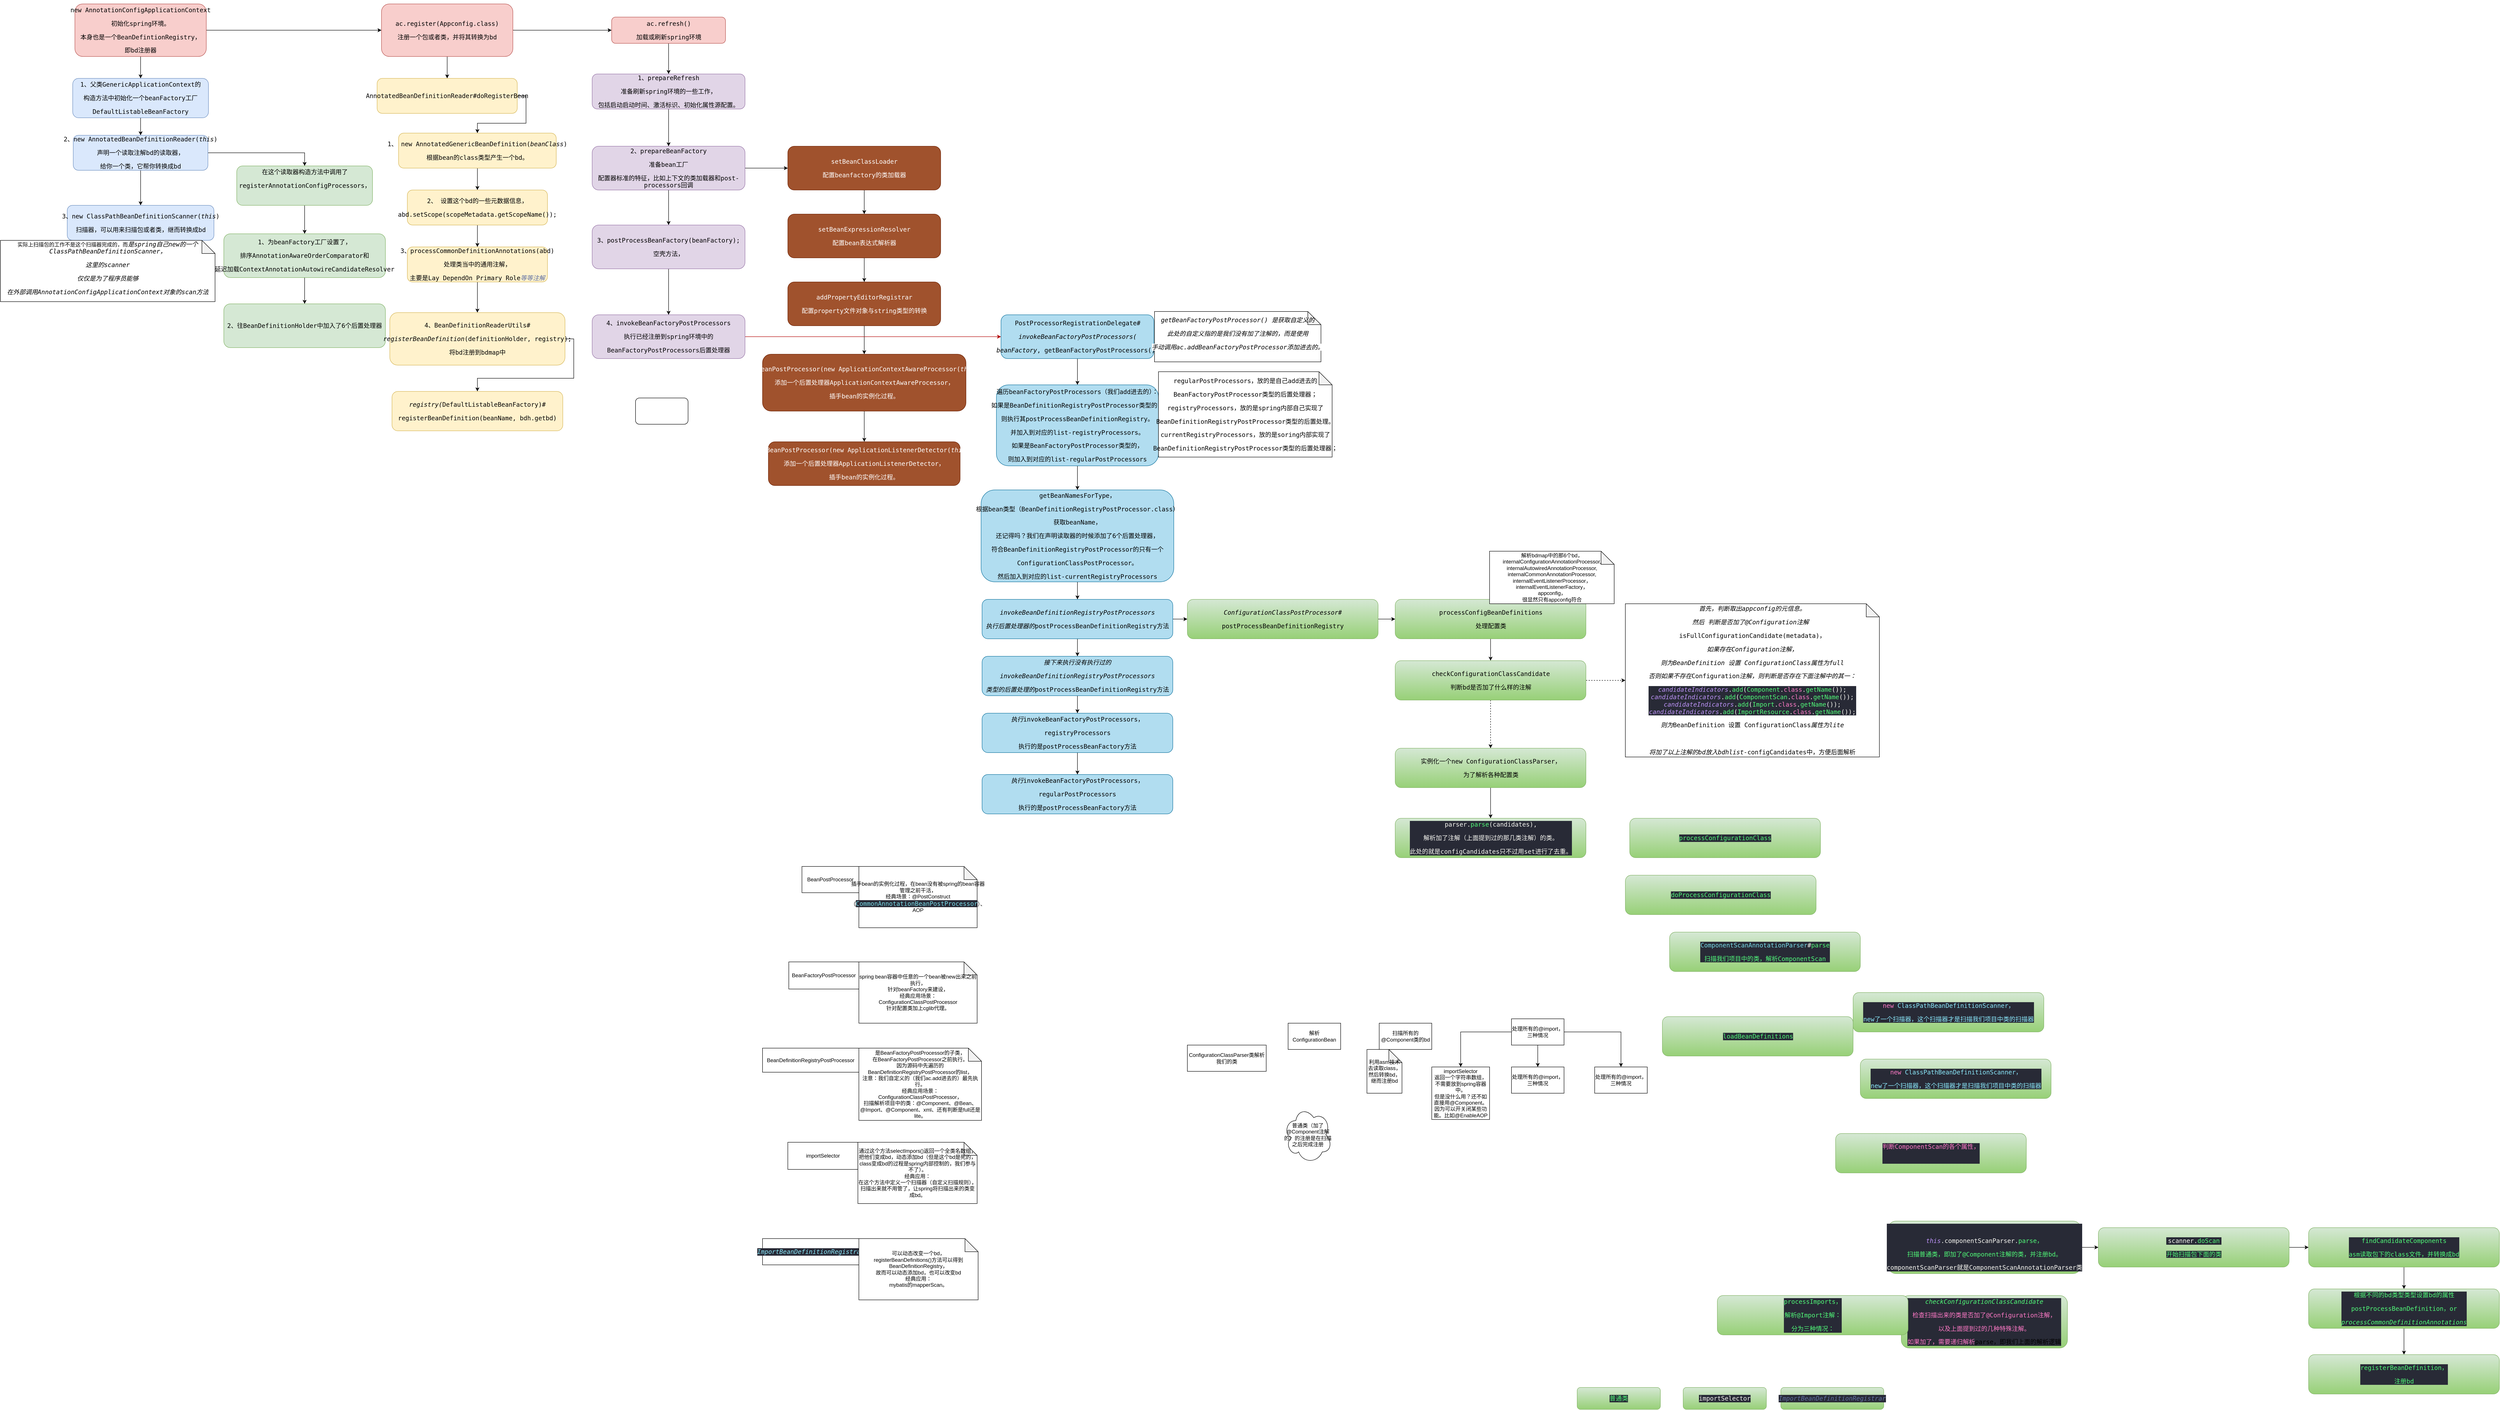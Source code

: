 <mxfile version="14.0.1" type="github">
  <diagram id="C5RBs43oDa-KdzZeNtuy" name="Page-1">
    <mxGraphModel dx="2329" dy="675" grid="1" gridSize="10" guides="1" tooltips="1" connect="1" arrows="1" fold="1" page="1" pageScale="1" pageWidth="827" pageHeight="1169" background="none" math="0" shadow="0">
      <root>
        <mxCell id="WIyWlLk6GJQsqaUBKTNV-0" />
        <mxCell id="WIyWlLk6GJQsqaUBKTNV-1" parent="WIyWlLk6GJQsqaUBKTNV-0" />
        <mxCell id="ukUZrPFF7Q5P6wZP_z7q-4" style="edgeStyle=orthogonalEdgeStyle;rounded=0;orthogonalLoop=1;jettySize=auto;html=1;" parent="WIyWlLk6GJQsqaUBKTNV-1" source="WIyWlLk6GJQsqaUBKTNV-3" target="ukUZrPFF7Q5P6wZP_z7q-0" edge="1">
          <mxGeometry relative="1" as="geometry" />
        </mxCell>
        <mxCell id="ukUZrPFF7Q5P6wZP_z7q-25" style="edgeStyle=orthogonalEdgeStyle;rounded=0;orthogonalLoop=1;jettySize=auto;html=1;entryX=0;entryY=0.5;entryDx=0;entryDy=0;" parent="WIyWlLk6GJQsqaUBKTNV-1" source="WIyWlLk6GJQsqaUBKTNV-3" target="ukUZrPFF7Q5P6wZP_z7q-18" edge="1">
          <mxGeometry relative="1" as="geometry" />
        </mxCell>
        <mxCell id="WIyWlLk6GJQsqaUBKTNV-3" value="&lt;pre style=&quot;font-family: &amp;#34;jetbrains mono&amp;#34; , monospace ; font-size: 10.5pt&quot;&gt;new AnnotationConfigApplicationContext&lt;/pre&gt;&lt;pre style=&quot;font-family: &amp;#34;jetbrains mono&amp;#34; , monospace ; font-size: 10.5pt&quot;&gt;初始化spring环境。&lt;/pre&gt;&lt;pre style=&quot;font-family: &amp;#34;jetbrains mono&amp;#34; , monospace ; font-size: 10.5pt&quot;&gt;本身也是一个&lt;span style=&quot;font-size: 10.5pt ; white-space: normal&quot;&gt;BeanDefintionRegistry，&lt;/span&gt;&lt;/pre&gt;&lt;pre style=&quot;font-family: &amp;#34;jetbrains mono&amp;#34; , monospace ; font-size: 10.5pt&quot;&gt;&lt;span style=&quot;font-size: 10.5pt ; white-space: normal&quot;&gt;即bd注册器&lt;/span&gt;&lt;/pre&gt;" style="rounded=1;whiteSpace=wrap;html=1;fontSize=12;glass=0;strokeWidth=1;shadow=0;fillColor=#f8cecc;strokeColor=#b85450;" parent="WIyWlLk6GJQsqaUBKTNV-1" vertex="1">
          <mxGeometry x="50" y="20" width="300" height="120" as="geometry" />
        </mxCell>
        <mxCell id="ukUZrPFF7Q5P6wZP_z7q-7" style="edgeStyle=orthogonalEdgeStyle;rounded=0;orthogonalLoop=1;jettySize=auto;html=1;entryX=0.5;entryY=0;entryDx=0;entryDy=0;" parent="WIyWlLk6GJQsqaUBKTNV-1" source="ukUZrPFF7Q5P6wZP_z7q-0" target="ukUZrPFF7Q5P6wZP_z7q-1" edge="1">
          <mxGeometry relative="1" as="geometry" />
        </mxCell>
        <mxCell id="ukUZrPFF7Q5P6wZP_z7q-0" value="&lt;pre style=&quot;font-family: &amp;#34;jetbrains mono&amp;#34; , monospace ; font-size: 10.5pt&quot;&gt;&lt;pre style=&quot;font-family: &amp;#34;jetbrains mono&amp;#34; , monospace ; font-size: 10.5pt&quot;&gt;1、父类GenericApplicationContext的&lt;/pre&gt;&lt;pre style=&quot;font-family: &amp;#34;jetbrains mono&amp;#34; , monospace ; font-size: 10.5pt&quot;&gt;构造方法中初始化一个beanFactory工厂&lt;/pre&gt;&lt;pre style=&quot;font-family: &amp;#34;jetbrains mono&amp;#34; , monospace ; font-size: 10.5pt&quot;&gt;&lt;pre style=&quot;font-family: &amp;#34;jetbrains mono&amp;#34; , monospace ; font-size: 10.5pt&quot;&gt;DefaultListableBeanFactory&lt;/pre&gt;&lt;/pre&gt;&lt;/pre&gt;" style="rounded=1;whiteSpace=wrap;html=1;fontSize=12;glass=0;strokeWidth=1;shadow=0;strokeColor=#6c8ebf;fillColor=#dae8fc;" parent="WIyWlLk6GJQsqaUBKTNV-1" vertex="1">
          <mxGeometry x="45" y="190" width="310" height="90" as="geometry" />
        </mxCell>
        <mxCell id="ukUZrPFF7Q5P6wZP_z7q-9" style="edgeStyle=orthogonalEdgeStyle;rounded=0;orthogonalLoop=1;jettySize=auto;html=1;" parent="WIyWlLk6GJQsqaUBKTNV-1" source="ukUZrPFF7Q5P6wZP_z7q-1" target="ukUZrPFF7Q5P6wZP_z7q-2" edge="1">
          <mxGeometry relative="1" as="geometry" />
        </mxCell>
        <mxCell id="ukUZrPFF7Q5P6wZP_z7q-14" style="edgeStyle=orthogonalEdgeStyle;rounded=0;orthogonalLoop=1;jettySize=auto;html=1;entryX=0.5;entryY=0;entryDx=0;entryDy=0;" parent="WIyWlLk6GJQsqaUBKTNV-1" source="ukUZrPFF7Q5P6wZP_z7q-1" target="ukUZrPFF7Q5P6wZP_z7q-10" edge="1">
          <mxGeometry relative="1" as="geometry" />
        </mxCell>
        <mxCell id="ukUZrPFF7Q5P6wZP_z7q-1" value="&lt;pre style=&quot;font-family: &amp;#34;jetbrains mono&amp;#34; , monospace ; font-size: 10.5pt&quot;&gt;2、new &lt;span style=&quot;font-family: &amp;#34;jetbrains mono&amp;#34; , monospace ; font-size: 10.5pt&quot;&gt;AnnotatedBeanDefinitionReader&lt;/span&gt;&lt;span style=&quot;font-family: &amp;#34;jetbrains mono&amp;#34; , monospace ; font-size: 10.5pt&quot;&gt;(&lt;/span&gt;&lt;span style=&quot;font-family: &amp;#34;jetbrains mono&amp;#34; , monospace ; font-size: 10.5pt ; font-style: italic&quot;&gt;this&lt;/span&gt;&lt;span style=&quot;font-family: &amp;#34;jetbrains mono&amp;#34; , monospace ; font-size: 10.5pt&quot;&gt;)&lt;/span&gt;&lt;/pre&gt;&lt;pre style=&quot;font-size: 10.5pt&quot;&gt;&lt;font face=&quot;JetBrains Mono, monospace&quot;&gt;声明一个读取注解bd的读取器，&lt;/font&gt;&lt;/pre&gt;&lt;pre style=&quot;font-size: 10.5pt&quot;&gt;&lt;font face=&quot;JetBrains Mono, monospace&quot;&gt;给你一个类，它帮你转换成bd&lt;/font&gt;&lt;/pre&gt;" style="rounded=1;whiteSpace=wrap;html=1;fontSize=12;glass=0;strokeWidth=1;shadow=0;fillColor=#dae8fc;strokeColor=#6c8ebf;" parent="WIyWlLk6GJQsqaUBKTNV-1" vertex="1">
          <mxGeometry x="46.25" y="320" width="307.5" height="80" as="geometry" />
        </mxCell>
        <mxCell id="ukUZrPFF7Q5P6wZP_z7q-2" value="&lt;pre style=&quot;font-family: &amp;#34;jetbrains mono&amp;#34; , monospace ; font-size: 10.5pt&quot;&gt;3、new &lt;span style=&quot;font-family: &amp;#34;jetbrains mono&amp;#34; , monospace ; font-size: 10.5pt&quot;&gt;ClassPathBeanDefinitionScanner&lt;/span&gt;&lt;span style=&quot;font-family: &amp;#34;jetbrains mono&amp;#34; , monospace ; font-size: 10.5pt&quot;&gt;(&lt;/span&gt;&lt;span style=&quot;font-family: &amp;#34;jetbrains mono&amp;#34; , monospace ; font-size: 10.5pt ; font-style: italic&quot;&gt;this&lt;/span&gt;&lt;span style=&quot;font-family: &amp;#34;jetbrains mono&amp;#34; , monospace ; font-size: 10.5pt&quot;&gt;)&lt;/span&gt;&lt;/pre&gt;&lt;pre style=&quot;font-family: &amp;#34;jetbrains mono&amp;#34; , monospace ; font-size: 10.5pt&quot;&gt;扫描器，可以用来扫描包或者类，继而转换成bd&lt;/pre&gt;" style="rounded=1;whiteSpace=wrap;html=1;fontSize=12;glass=0;strokeWidth=1;shadow=0;fillColor=#dae8fc;strokeColor=#6c8ebf;" parent="WIyWlLk6GJQsqaUBKTNV-1" vertex="1">
          <mxGeometry x="32.5" y="480" width="335" height="80" as="geometry" />
        </mxCell>
        <mxCell id="ukUZrPFF7Q5P6wZP_z7q-3" value="&lt;span style=&quot;background-color: rgb(255 , 255 , 255)&quot;&gt;实际上扫描包的工作不是这个扫描器完成的，而&lt;span style=&quot;font-size: 10.5pt ; font-style: italic&quot;&gt;是&lt;/span&gt;&lt;span style=&quot;font-size: 10.5pt ; font-style: italic ; font-family: &amp;#34;jetbrains mono&amp;#34; , monospace&quot;&gt;spring&lt;/span&gt;&lt;span style=&quot;font-size: 10.5pt ; font-style: italic&quot;&gt;自己&lt;/span&gt;&lt;span style=&quot;font-size: 10.5pt ; font-style: italic ; font-family: &amp;#34;jetbrains mono&amp;#34; , monospace&quot;&gt;new&lt;/span&gt;&lt;span style=&quot;font-size: 10.5pt ; font-style: italic&quot;&gt;的一个&lt;/span&gt;&lt;span style=&quot;font-size: 10.5pt ; font-style: italic ; font-family: &amp;#34;jetbrains mono&amp;#34; , monospace&quot;&gt;ClassPathBeanDefinitionScanner，&lt;br&gt;&lt;/span&gt;&lt;/span&gt;&lt;pre style=&quot;font-size: 10.5pt&quot;&gt;&lt;span style=&quot;background-color: rgb(255 , 255 , 255)&quot;&gt;&lt;span style=&quot;font-style: italic&quot;&gt;这里的&lt;/span&gt;&lt;span style=&quot;font-style: italic ; font-family: &amp;#34;jetbrains mono&amp;#34; , monospace&quot;&gt;scanner&lt;/span&gt;&lt;/span&gt;&lt;/pre&gt;&lt;pre style=&quot;font-size: 10.5pt&quot;&gt;&lt;span style=&quot;font-style: italic ; background-color: rgb(255 , 255 , 255)&quot;&gt;仅仅是为了程序员能够&lt;/span&gt;&lt;/pre&gt;&lt;pre style=&quot;font-size: 10.5pt&quot;&gt;&lt;span style=&quot;background-color: rgb(255 , 255 , 255)&quot;&gt;&lt;span style=&quot;font-style: italic&quot;&gt;在外部调用&lt;/span&gt;&lt;span style=&quot;font-style: italic ; font-family: &amp;#34;jetbrains mono&amp;#34; , monospace&quot;&gt;AnnotationConfigApplicationContext&lt;/span&gt;&lt;span style=&quot;font-style: italic&quot;&gt;对象的&lt;/span&gt;&lt;span style=&quot;font-style: italic ; font-family: &amp;#34;jetbrains mono&amp;#34; , monospace&quot;&gt;scan&lt;/span&gt;&lt;span style=&quot;font-style: italic&quot;&gt;方法&lt;/span&gt;&lt;/span&gt;&lt;/pre&gt;" style="shape=note;whiteSpace=wrap;html=1;backgroundOutline=1;darkOpacity=0.05;" parent="WIyWlLk6GJQsqaUBKTNV-1" vertex="1">
          <mxGeometry x="-120" y="560" width="490" height="140" as="geometry" />
        </mxCell>
        <mxCell id="ukUZrPFF7Q5P6wZP_z7q-15" style="edgeStyle=orthogonalEdgeStyle;rounded=0;orthogonalLoop=1;jettySize=auto;html=1;" parent="WIyWlLk6GJQsqaUBKTNV-1" source="ukUZrPFF7Q5P6wZP_z7q-10" target="ukUZrPFF7Q5P6wZP_z7q-12" edge="1">
          <mxGeometry relative="1" as="geometry" />
        </mxCell>
        <mxCell id="ukUZrPFF7Q5P6wZP_z7q-10" value="&lt;pre style=&quot;font-family: &amp;#34;jetbrains mono&amp;#34; , monospace ; font-size: 10.5pt&quot;&gt;&lt;pre style=&quot;font-family: &amp;#34;jetbrains mono&amp;#34; , monospace ; font-size: 10.5pt&quot;&gt;在这个读取器构造方法中调用了&lt;/pre&gt;&lt;pre style=&quot;font-family: &amp;#34;jetbrains mono&amp;#34; , monospace ; font-size: 10.5pt&quot;&gt;registerAnnotationConfigProcessors，&lt;/pre&gt;&lt;pre style=&quot;font-family: &amp;#34;jetbrains mono&amp;#34; , monospace ; font-size: 10.5pt&quot;&gt;&lt;br&gt;&lt;/pre&gt;&lt;/pre&gt;" style="rounded=1;whiteSpace=wrap;html=1;fontSize=12;glass=0;strokeWidth=1;shadow=0;fillColor=#d5e8d4;strokeColor=#82b366;" parent="WIyWlLk6GJQsqaUBKTNV-1" vertex="1">
          <mxGeometry x="419.5" y="390" width="310" height="90" as="geometry" />
        </mxCell>
        <mxCell id="ukUZrPFF7Q5P6wZP_z7q-17" style="edgeStyle=orthogonalEdgeStyle;rounded=0;orthogonalLoop=1;jettySize=auto;html=1;" parent="WIyWlLk6GJQsqaUBKTNV-1" source="ukUZrPFF7Q5P6wZP_z7q-12" target="ukUZrPFF7Q5P6wZP_z7q-13" edge="1">
          <mxGeometry relative="1" as="geometry" />
        </mxCell>
        <mxCell id="ukUZrPFF7Q5P6wZP_z7q-12" value="&lt;pre style=&quot;font-family: &amp;#34;jetbrains mono&amp;#34; , monospace ; font-size: 10.5pt&quot;&gt;&lt;pre style=&quot;font-family: &amp;#34;jetbrains mono&amp;#34; , monospace ; font-size: 10.5pt&quot;&gt;1、为beanFactory工厂设置了，&lt;/pre&gt;&lt;pre style=&quot;font-family: &amp;#34;jetbrains mono&amp;#34; , monospace ; font-size: 10.5pt&quot;&gt;排序AnnotationAwareOrderComparator和&lt;/pre&gt;&lt;pre style=&quot;font-family: &amp;#34;jetbrains mono&amp;#34; , monospace ; font-size: 10.5pt&quot;&gt;延迟加载ContextAnnotationAutowireCandidateResolver&lt;/pre&gt;&lt;/pre&gt;" style="rounded=1;whiteSpace=wrap;html=1;fontSize=12;glass=0;strokeWidth=1;shadow=0;fillColor=#d5e8d4;strokeColor=#82b366;" parent="WIyWlLk6GJQsqaUBKTNV-1" vertex="1">
          <mxGeometry x="390" y="545" width="369" height="100" as="geometry" />
        </mxCell>
        <mxCell id="ukUZrPFF7Q5P6wZP_z7q-13" value="&lt;pre style=&quot;font-family: &amp;#34;jetbrains mono&amp;#34; , monospace ; font-size: 10.5pt&quot;&gt;&lt;pre style=&quot;font-family: &amp;#34;jetbrains mono&amp;#34; , monospace ; font-size: 10.5pt&quot;&gt;2、往BeanDefinitionHolder中加入了6个后置处理器&lt;br&gt;&lt;/pre&gt;&lt;/pre&gt;" style="rounded=1;whiteSpace=wrap;html=1;fontSize=12;glass=0;strokeWidth=1;shadow=0;fillColor=#d5e8d4;strokeColor=#82b366;" parent="WIyWlLk6GJQsqaUBKTNV-1" vertex="1">
          <mxGeometry x="390" y="705" width="369" height="100" as="geometry" />
        </mxCell>
        <mxCell id="ukUZrPFF7Q5P6wZP_z7q-26" style="edgeStyle=orthogonalEdgeStyle;rounded=0;orthogonalLoop=1;jettySize=auto;html=1;" parent="WIyWlLk6GJQsqaUBKTNV-1" source="ukUZrPFF7Q5P6wZP_z7q-18" target="ukUZrPFF7Q5P6wZP_z7q-19" edge="1">
          <mxGeometry relative="1" as="geometry" />
        </mxCell>
        <mxCell id="ukUZrPFF7Q5P6wZP_z7q-41" style="edgeStyle=orthogonalEdgeStyle;rounded=0;orthogonalLoop=1;jettySize=auto;html=1;" parent="WIyWlLk6GJQsqaUBKTNV-1" source="ukUZrPFF7Q5P6wZP_z7q-18" target="ukUZrPFF7Q5P6wZP_z7q-35" edge="1">
          <mxGeometry relative="1" as="geometry" />
        </mxCell>
        <mxCell id="ukUZrPFF7Q5P6wZP_z7q-18" value="&lt;pre style=&quot;font-family: &amp;#34;jetbrains mono&amp;#34; , monospace ; font-size: 10.5pt&quot;&gt;&lt;pre style=&quot;font-family: &amp;#34;jetbrains mono&amp;#34; , monospace ; font-size: 10.5pt&quot;&gt;ac.register(Appconfig.class)&lt;/pre&gt;&lt;pre style=&quot;font-family: &amp;#34;jetbrains mono&amp;#34; , monospace ; font-size: 10.5pt&quot;&gt;注册一个包或者类，并将其转换为bd&lt;/pre&gt;&lt;/pre&gt;" style="rounded=1;whiteSpace=wrap;html=1;fontSize=12;glass=0;strokeWidth=1;shadow=0;fillColor=#f8cecc;strokeColor=#b85450;" parent="WIyWlLk6GJQsqaUBKTNV-1" vertex="1">
          <mxGeometry x="750" y="20" width="300" height="120" as="geometry" />
        </mxCell>
        <mxCell id="ukUZrPFF7Q5P6wZP_z7q-38" style="edgeStyle=orthogonalEdgeStyle;rounded=0;orthogonalLoop=1;jettySize=auto;html=1;exitX=1;exitY=0.5;exitDx=0;exitDy=0;" parent="WIyWlLk6GJQsqaUBKTNV-1" source="ukUZrPFF7Q5P6wZP_z7q-19" target="ukUZrPFF7Q5P6wZP_z7q-21" edge="1">
          <mxGeometry relative="1" as="geometry">
            <mxPoint x="1080" y="240" as="sourcePoint" />
          </mxGeometry>
        </mxCell>
        <mxCell id="ukUZrPFF7Q5P6wZP_z7q-19" value="&lt;pre style=&quot;font-family: &amp;#34;jetbrains mono&amp;#34; , monospace ; font-size: 10.5pt&quot;&gt;&lt;pre style=&quot;font-family: &amp;#34;jetbrains mono&amp;#34; , monospace ; font-size: 10.5pt&quot;&gt;&lt;pre style=&quot;font-family: &amp;#34;jetbrains mono&amp;#34; , monospace ; font-size: 10.5pt&quot;&gt;AnnotatedBeanDefinitionReader#doRegisterBean&lt;/pre&gt;&lt;/pre&gt;&lt;/pre&gt;" style="rounded=1;whiteSpace=wrap;html=1;fontSize=12;glass=0;strokeWidth=1;shadow=0;fillColor=#fff2cc;strokeColor=#d6b656;" parent="WIyWlLk6GJQsqaUBKTNV-1" vertex="1">
          <mxGeometry x="740" y="190" width="320" height="80" as="geometry" />
        </mxCell>
        <mxCell id="ukUZrPFF7Q5P6wZP_z7q-28" style="edgeStyle=orthogonalEdgeStyle;rounded=0;orthogonalLoop=1;jettySize=auto;html=1;entryX=0.5;entryY=0;entryDx=0;entryDy=0;" parent="WIyWlLk6GJQsqaUBKTNV-1" source="ukUZrPFF7Q5P6wZP_z7q-21" target="ukUZrPFF7Q5P6wZP_z7q-22" edge="1">
          <mxGeometry relative="1" as="geometry" />
        </mxCell>
        <mxCell id="ukUZrPFF7Q5P6wZP_z7q-21" value="&lt;pre style=&quot;font-family: &amp;#34;jetbrains mono&amp;#34; , monospace ; font-size: 10.5pt&quot;&gt;&lt;pre style=&quot;font-family: &amp;#34;jetbrains mono&amp;#34; , monospace ; font-size: 10.5pt&quot;&gt;&lt;pre style=&quot;font-family: &amp;#34;jetbrains mono&amp;#34; , monospace ; font-size: 10.5pt&quot;&gt;1、 &lt;span style=&quot;font-family: &amp;#34;jetbrains mono&amp;#34; , monospace ; font-size: 10.5pt&quot;&gt;new &lt;/span&gt;&lt;span style=&quot;font-family: &amp;#34;jetbrains mono&amp;#34; , monospace ; font-size: 10.5pt&quot;&gt;AnnotatedGenericBeanDefinition&lt;/span&gt;&lt;span style=&quot;font-family: &amp;#34;jetbrains mono&amp;#34; , monospace ; font-size: 10.5pt&quot;&gt;(&lt;/span&gt;&lt;span style=&quot;font-family: &amp;#34;jetbrains mono&amp;#34; , monospace ; font-size: 10.5pt ; font-style: italic&quot;&gt;beanClass&lt;/span&gt;&lt;span style=&quot;font-family: &amp;#34;jetbrains mono&amp;#34; , monospace ; font-size: 10.5pt&quot;&gt;)&lt;/span&gt;&lt;/pre&gt;&lt;pre style=&quot;font-family: &amp;#34;jetbrains mono&amp;#34; , monospace ; font-size: 10.5pt&quot;&gt;根据bean的class类型产生一个bd。&lt;/pre&gt;&lt;/pre&gt;&lt;/pre&gt;" style="rounded=1;whiteSpace=wrap;html=1;fontSize=12;glass=0;strokeWidth=1;shadow=0;fillColor=#fff2cc;strokeColor=#d6b656;" parent="WIyWlLk6GJQsqaUBKTNV-1" vertex="1">
          <mxGeometry x="789" y="315" width="360" height="80" as="geometry" />
        </mxCell>
        <mxCell id="ukUZrPFF7Q5P6wZP_z7q-29" style="edgeStyle=orthogonalEdgeStyle;rounded=0;orthogonalLoop=1;jettySize=auto;html=1;entryX=0.5;entryY=0;entryDx=0;entryDy=0;" parent="WIyWlLk6GJQsqaUBKTNV-1" source="ukUZrPFF7Q5P6wZP_z7q-22" target="ukUZrPFF7Q5P6wZP_z7q-23" edge="1">
          <mxGeometry relative="1" as="geometry" />
        </mxCell>
        <mxCell id="ukUZrPFF7Q5P6wZP_z7q-22" value="&lt;pre style=&quot;font-family: &amp;#34;jetbrains mono&amp;#34; , monospace ; font-size: 10.5pt&quot;&gt;&lt;pre style=&quot;font-family: &amp;#34;jetbrains mono&amp;#34; , monospace ; font-size: 10.5pt&quot;&gt;&lt;pre style=&quot;font-family: &amp;#34;jetbrains mono&amp;#34; , monospace ; font-size: 10.5pt&quot;&gt;2、 设置这个bd的一些元数据信息，&lt;/pre&gt;&lt;pre style=&quot;font-family: &amp;#34;jetbrains mono&amp;#34; , monospace ; font-size: 10.5pt&quot;&gt;&lt;pre style=&quot;font-family: &amp;#34;jetbrains mono&amp;#34; , monospace ; font-size: 10.5pt&quot;&gt;abd.setScope(scopeMetadata.getScopeName());&lt;/pre&gt;&lt;/pre&gt;&lt;/pre&gt;&lt;/pre&gt;" style="rounded=1;whiteSpace=wrap;html=1;fontSize=12;glass=0;strokeWidth=1;shadow=0;fillColor=#fff2cc;strokeColor=#d6b656;" parent="WIyWlLk6GJQsqaUBKTNV-1" vertex="1">
          <mxGeometry x="809" y="445" width="320" height="80" as="geometry" />
        </mxCell>
        <mxCell id="ukUZrPFF7Q5P6wZP_z7q-31" style="edgeStyle=orthogonalEdgeStyle;rounded=0;orthogonalLoop=1;jettySize=auto;html=1;entryX=0.5;entryY=0;entryDx=0;entryDy=0;" parent="WIyWlLk6GJQsqaUBKTNV-1" source="ukUZrPFF7Q5P6wZP_z7q-23" target="ukUZrPFF7Q5P6wZP_z7q-24" edge="1">
          <mxGeometry relative="1" as="geometry" />
        </mxCell>
        <mxCell id="ukUZrPFF7Q5P6wZP_z7q-23" value="&lt;pre style=&quot;font-family: &amp;#34;jetbrains mono&amp;#34; , monospace ; font-size: 10.5pt&quot;&gt;&lt;pre style=&quot;font-family: &amp;#34;jetbrains mono&amp;#34; , monospace ; font-size: 10.5pt&quot;&gt;&lt;pre style=&quot;font-family: &amp;#34;jetbrains mono&amp;#34; , monospace ; font-size: 10.5pt&quot;&gt;3、processCommonDefinitionAnnotations(abd)&lt;/pre&gt;&lt;pre style=&quot;font-family: &amp;#34;jetbrains mono&amp;#34; , monospace ; font-size: 10.5pt&quot;&gt;处理类当中的通用注解，&lt;/pre&gt;&lt;pre style=&quot;font-family: &amp;#34;jetbrains mono&amp;#34; , monospace ; font-size: 10.5pt&quot;&gt;主要是Lay DependOn Primary Role&lt;span style=&quot;font-size: 10.5pt ; color: rgb(98 , 114 , 164) ; font-style: italic ; font-family: , monospace&quot;&gt;等等注解&lt;/span&gt;&lt;/pre&gt;&lt;/pre&gt;&lt;/pre&gt;" style="rounded=1;whiteSpace=wrap;html=1;fontSize=12;glass=0;strokeWidth=1;shadow=0;fillColor=#fff2cc;strokeColor=#d6b656;" parent="WIyWlLk6GJQsqaUBKTNV-1" vertex="1">
          <mxGeometry x="809" y="575" width="320" height="80" as="geometry" />
        </mxCell>
        <mxCell id="ukUZrPFF7Q5P6wZP_z7q-39" style="edgeStyle=orthogonalEdgeStyle;rounded=0;orthogonalLoop=1;jettySize=auto;html=1;exitX=1;exitY=0.5;exitDx=0;exitDy=0;" parent="WIyWlLk6GJQsqaUBKTNV-1" source="ukUZrPFF7Q5P6wZP_z7q-24" target="ukUZrPFF7Q5P6wZP_z7q-33" edge="1">
          <mxGeometry relative="1" as="geometry" />
        </mxCell>
        <mxCell id="ukUZrPFF7Q5P6wZP_z7q-24" value="&lt;pre style=&quot;font-family: &amp;#34;jetbrains mono&amp;#34; , monospace ; font-size: 10.5pt&quot;&gt;&lt;pre style=&quot;font-family: &amp;#34;jetbrains mono&amp;#34; , monospace ; font-size: 10.5pt&quot;&gt;&lt;pre style=&quot;font-family: &amp;#34;jetbrains mono&amp;#34; , monospace ; font-size: 10.5pt&quot;&gt;4、BeanDefinitionReaderUtils&lt;span style=&quot;font-family: &amp;#34;jetbrains mono&amp;#34; , monospace ; font-size: 10.5pt&quot;&gt;#&lt;/span&gt;&lt;/pre&gt;&lt;pre style=&quot;font-family: &amp;#34;jetbrains mono&amp;#34; , monospace ; font-size: 10.5pt&quot;&gt;&lt;span style=&quot;font-family: &amp;#34;jetbrains mono&amp;#34; , monospace ; font-size: 10.5pt ; font-style: italic&quot;&gt;registerBeanDefinition&lt;/span&gt;&lt;span style=&quot;font-family: &amp;#34;jetbrains mono&amp;#34; , monospace ; font-size: 10.5pt&quot;&gt;(definitionHolder, &lt;/span&gt;&lt;span style=&quot;font-family: &amp;#34;jetbrains mono&amp;#34; , monospace ; font-size: 10.5pt&quot;&gt;registry);&lt;/span&gt;&lt;/pre&gt;&lt;pre style=&quot;font-family: &amp;#34;jetbrains mono&amp;#34; , monospace ; font-size: 10.5pt&quot;&gt;将bd注册到bdmap中&lt;/pre&gt;&lt;/pre&gt;&lt;/pre&gt;" style="rounded=1;whiteSpace=wrap;html=1;fontSize=12;glass=0;strokeWidth=1;shadow=0;fillColor=#fff2cc;strokeColor=#d6b656;" parent="WIyWlLk6GJQsqaUBKTNV-1" vertex="1">
          <mxGeometry x="769" y="725" width="400" height="120" as="geometry" />
        </mxCell>
        <mxCell id="ukUZrPFF7Q5P6wZP_z7q-33" value="&lt;pre style=&quot;font-family: &amp;#34;jetbrains mono&amp;#34; , monospace ; font-size: 10.5pt&quot;&gt;&lt;pre style=&quot;font-family: &amp;#34;jetbrains mono&amp;#34; , monospace ; font-size: 10.5pt&quot;&gt;&lt;pre style=&quot;font-family: &amp;#34;jetbrains mono&amp;#34; , monospace ; font-size: 10.5pt&quot;&gt;&lt;pre style=&quot;font-family: &amp;#34;jetbrains mono&amp;#34; , monospace ; font-size: 10.5pt&quot;&gt;&lt;span style=&quot;font-style: italic&quot;&gt;registry(&lt;/span&gt;DefaultListableBeanFactory)#&lt;/pre&gt;&lt;pre style=&quot;font-family: &amp;#34;jetbrains mono&amp;#34; , monospace ; font-size: 10.5pt&quot;&gt;registerBeanDefinition(beanName, bdh.getbd)&lt;/pre&gt;&lt;/pre&gt;&lt;/pre&gt;&lt;/pre&gt;" style="rounded=1;whiteSpace=wrap;html=1;fontSize=12;glass=0;strokeWidth=1;shadow=0;fillColor=#fff2cc;strokeColor=#d6b656;" parent="WIyWlLk6GJQsqaUBKTNV-1" vertex="1">
          <mxGeometry x="774" y="905" width="390" height="90" as="geometry" />
        </mxCell>
        <mxCell id="ukUZrPFF7Q5P6wZP_z7q-70" style="edgeStyle=orthogonalEdgeStyle;rounded=0;orthogonalLoop=1;jettySize=auto;html=1;entryX=0.5;entryY=0;entryDx=0;entryDy=0;" parent="WIyWlLk6GJQsqaUBKTNV-1" source="ukUZrPFF7Q5P6wZP_z7q-35" target="ukUZrPFF7Q5P6wZP_z7q-42" edge="1">
          <mxGeometry relative="1" as="geometry" />
        </mxCell>
        <mxCell id="ukUZrPFF7Q5P6wZP_z7q-35" value="&lt;pre style=&quot;font-family: &amp;#34;jetbrains mono&amp;#34; , monospace ; font-size: 10.5pt&quot;&gt;&lt;pre style=&quot;font-family: &amp;#34;jetbrains mono&amp;#34; , monospace ; font-size: 10.5pt&quot;&gt;&lt;pre style=&quot;font-family: &amp;#34;jetbrains mono&amp;#34; , monospace ; font-size: 10.5pt&quot;&gt;ac.refresh()&lt;/pre&gt;&lt;pre style=&quot;font-family: &amp;#34;jetbrains mono&amp;#34; , monospace ; font-size: 10.5pt&quot;&gt;加载或刷新spring环境&lt;/pre&gt;&lt;/pre&gt;&lt;/pre&gt;" style="rounded=1;whiteSpace=wrap;html=1;fontSize=12;glass=0;strokeWidth=1;shadow=0;fillColor=#f8cecc;strokeColor=#b85450;" parent="WIyWlLk6GJQsqaUBKTNV-1" vertex="1">
          <mxGeometry x="1275.5" y="50" width="260" height="60" as="geometry" />
        </mxCell>
        <mxCell id="ukUZrPFF7Q5P6wZP_z7q-71" style="edgeStyle=orthogonalEdgeStyle;rounded=0;orthogonalLoop=1;jettySize=auto;html=1;entryX=0.5;entryY=0;entryDx=0;entryDy=0;" parent="WIyWlLk6GJQsqaUBKTNV-1" source="ukUZrPFF7Q5P6wZP_z7q-42" target="ukUZrPFF7Q5P6wZP_z7q-43" edge="1">
          <mxGeometry relative="1" as="geometry" />
        </mxCell>
        <mxCell id="ukUZrPFF7Q5P6wZP_z7q-42" value="&lt;pre style=&quot;font-family: &amp;#34;jetbrains mono&amp;#34; , monospace ; font-size: 10.5pt&quot;&gt;&lt;pre style=&quot;font-family: &amp;#34;jetbrains mono&amp;#34; , monospace ; font-size: 10.5pt&quot;&gt;&lt;pre style=&quot;font-family: &amp;#34;jetbrains mono&amp;#34; , monospace ; font-size: 10.5pt&quot;&gt;&lt;pre style=&quot;font-family: &amp;#34;jetbrains mono&amp;#34; , monospace ; font-size: 10.5pt&quot;&gt;1、prepareRefresh&lt;/pre&gt;&lt;pre style=&quot;font-family: &amp;#34;jetbrains mono&amp;#34; , monospace ; font-size: 10.5pt&quot;&gt;准备刷新spring环境的一些工作，&lt;/pre&gt;&lt;pre style=&quot;font-family: &amp;#34;jetbrains mono&amp;#34; , monospace ; font-size: 10.5pt&quot;&gt;包括启动启动时间、激活标识、初始化属性源配置。&lt;/pre&gt;&lt;/pre&gt;&lt;/pre&gt;&lt;/pre&gt;" style="rounded=1;whiteSpace=wrap;html=1;fontSize=12;glass=0;strokeWidth=1;shadow=0;fillColor=#e1d5e7;strokeColor=#9673a6;" parent="WIyWlLk6GJQsqaUBKTNV-1" vertex="1">
          <mxGeometry x="1231" y="180" width="349" height="80" as="geometry" />
        </mxCell>
        <mxCell id="ukUZrPFF7Q5P6wZP_z7q-50" style="edgeStyle=orthogonalEdgeStyle;rounded=0;orthogonalLoop=1;jettySize=auto;html=1;entryX=0;entryY=0.5;entryDx=0;entryDy=0;" parent="WIyWlLk6GJQsqaUBKTNV-1" source="ukUZrPFF7Q5P6wZP_z7q-43" target="ukUZrPFF7Q5P6wZP_z7q-44" edge="1">
          <mxGeometry relative="1" as="geometry" />
        </mxCell>
        <mxCell id="ukUZrPFF7Q5P6wZP_z7q-72" style="edgeStyle=orthogonalEdgeStyle;rounded=0;orthogonalLoop=1;jettySize=auto;html=1;entryX=0.5;entryY=0;entryDx=0;entryDy=0;" parent="WIyWlLk6GJQsqaUBKTNV-1" source="ukUZrPFF7Q5P6wZP_z7q-43" target="ukUZrPFF7Q5P6wZP_z7q-51" edge="1">
          <mxGeometry relative="1" as="geometry" />
        </mxCell>
        <mxCell id="ukUZrPFF7Q5P6wZP_z7q-43" value="&lt;pre style=&quot;font-family: &amp;#34;jetbrains mono&amp;#34; , monospace ; font-size: 10.5pt&quot;&gt;&lt;pre style=&quot;font-family: &amp;#34;jetbrains mono&amp;#34; , monospace ; font-size: 10.5pt&quot;&gt;&lt;pre style=&quot;font-family: &amp;#34;jetbrains mono&amp;#34; , monospace ; font-size: 10.5pt&quot;&gt;&lt;pre style=&quot;font-family: &amp;#34;jetbrains mono&amp;#34; , monospace ; font-size: 10.5pt&quot;&gt;2、prepareBeanFactory&lt;/pre&gt;&lt;pre style=&quot;font-family: &amp;#34;jetbrains mono&amp;#34; , monospace ; font-size: 10.5pt&quot;&gt;&lt;span style=&quot;font-size: 10.5pt&quot;&gt;准备bean工厂&lt;/span&gt;&lt;br&gt;&lt;/pre&gt;&lt;pre style=&quot;font-family: &amp;#34;jetbrains mono&amp;#34; , monospace ; font-size: 10.5pt&quot;&gt;&lt;span style=&quot;font-size: 10.5pt ; white-space: normal&quot;&gt;配置器标准的特征，比如上下文的类加载器和post-processors回调&lt;/span&gt;&lt;/pre&gt;&lt;/pre&gt;&lt;/pre&gt;&lt;/pre&gt;" style="rounded=1;whiteSpace=wrap;html=1;fontSize=12;glass=0;strokeWidth=1;shadow=0;fillColor=#e1d5e7;strokeColor=#9673a6;" parent="WIyWlLk6GJQsqaUBKTNV-1" vertex="1">
          <mxGeometry x="1231" y="345" width="349" height="100" as="geometry" />
        </mxCell>
        <mxCell id="ukUZrPFF7Q5P6wZP_z7q-66" style="edgeStyle=orthogonalEdgeStyle;rounded=0;orthogonalLoop=1;jettySize=auto;html=1;entryX=0.5;entryY=0;entryDx=0;entryDy=0;" parent="WIyWlLk6GJQsqaUBKTNV-1" source="ukUZrPFF7Q5P6wZP_z7q-44" target="ukUZrPFF7Q5P6wZP_z7q-46" edge="1">
          <mxGeometry relative="1" as="geometry" />
        </mxCell>
        <mxCell id="ukUZrPFF7Q5P6wZP_z7q-44" value="&lt;pre style=&quot;font-family: &amp;#34;jetbrains mono&amp;#34; , monospace ; font-size: 10.5pt&quot;&gt;setBeanClassLoader&lt;/pre&gt;&lt;pre style=&quot;font-family: &amp;#34;jetbrains mono&amp;#34; , monospace ; font-size: 10.5pt&quot;&gt;配置beanfactory的类加载器&lt;/pre&gt;" style="rounded=1;whiteSpace=wrap;html=1;fontSize=12;glass=0;strokeWidth=1;shadow=0;fillColor=#a0522d;strokeColor=#6D1F00;fontColor=#ffffff;" parent="WIyWlLk6GJQsqaUBKTNV-1" vertex="1">
          <mxGeometry x="1677.75" y="345" width="349" height="100" as="geometry" />
        </mxCell>
        <mxCell id="ukUZrPFF7Q5P6wZP_z7q-67" style="edgeStyle=orthogonalEdgeStyle;rounded=0;orthogonalLoop=1;jettySize=auto;html=1;entryX=0.5;entryY=0;entryDx=0;entryDy=0;" parent="WIyWlLk6GJQsqaUBKTNV-1" source="ukUZrPFF7Q5P6wZP_z7q-46" target="ukUZrPFF7Q5P6wZP_z7q-47" edge="1">
          <mxGeometry relative="1" as="geometry" />
        </mxCell>
        <mxCell id="ukUZrPFF7Q5P6wZP_z7q-46" value="&lt;pre style=&quot;font-family: &amp;#34;jetbrains mono&amp;#34; , monospace ; font-size: 10.5pt&quot;&gt;&lt;pre style=&quot;font-family: &amp;#34;jetbrains mono&amp;#34; , monospace ; font-size: 10.5pt&quot;&gt;setBeanExpressionResolver&lt;/pre&gt;&lt;pre style=&quot;font-family: &amp;#34;jetbrains mono&amp;#34; , monospace ; font-size: 10.5pt&quot;&gt;配置bean表达式解析器&lt;/pre&gt;&lt;/pre&gt;" style="rounded=1;whiteSpace=wrap;html=1;fontSize=12;glass=0;strokeWidth=1;shadow=0;fillColor=#a0522d;strokeColor=#6D1F00;fontColor=#ffffff;" parent="WIyWlLk6GJQsqaUBKTNV-1" vertex="1">
          <mxGeometry x="1677.75" y="500" width="349" height="100" as="geometry" />
        </mxCell>
        <mxCell id="ukUZrPFF7Q5P6wZP_z7q-68" style="edgeStyle=orthogonalEdgeStyle;rounded=0;orthogonalLoop=1;jettySize=auto;html=1;entryX=0.5;entryY=0;entryDx=0;entryDy=0;" parent="WIyWlLk6GJQsqaUBKTNV-1" source="ukUZrPFF7Q5P6wZP_z7q-47" target="ukUZrPFF7Q5P6wZP_z7q-48" edge="1">
          <mxGeometry relative="1" as="geometry" />
        </mxCell>
        <mxCell id="ukUZrPFF7Q5P6wZP_z7q-47" value="&lt;pre style=&quot;font-family: &amp;#34;jetbrains mono&amp;#34; , monospace ; font-size: 10.5pt&quot;&gt;&lt;pre style=&quot;font-family: &amp;#34;jetbrains mono&amp;#34; , monospace ; font-size: 10.5pt&quot;&gt;&lt;pre style=&quot;font-family: &amp;#34;jetbrains mono&amp;#34; , monospace ; font-size: 10.5pt&quot;&gt;addPropertyEditorRegistrar&lt;/pre&gt;&lt;pre style=&quot;font-family: &amp;#34;jetbrains mono&amp;#34; , monospace ; font-size: 10.5pt&quot;&gt;配置property文件对象与string类型的转换&lt;/pre&gt;&lt;/pre&gt;&lt;/pre&gt;" style="rounded=1;whiteSpace=wrap;html=1;fontSize=12;glass=0;strokeWidth=1;shadow=0;fillColor=#a0522d;strokeColor=#6D1F00;fontColor=#ffffff;" parent="WIyWlLk6GJQsqaUBKTNV-1" vertex="1">
          <mxGeometry x="1677.75" y="655" width="349" height="100" as="geometry" />
        </mxCell>
        <mxCell id="ukUZrPFF7Q5P6wZP_z7q-69" style="edgeStyle=orthogonalEdgeStyle;rounded=0;orthogonalLoop=1;jettySize=auto;html=1;" parent="WIyWlLk6GJQsqaUBKTNV-1" source="ukUZrPFF7Q5P6wZP_z7q-48" target="ukUZrPFF7Q5P6wZP_z7q-49" edge="1">
          <mxGeometry relative="1" as="geometry" />
        </mxCell>
        <mxCell id="ukUZrPFF7Q5P6wZP_z7q-48" value="&lt;pre style=&quot;font-family: &amp;#34;jetbrains mono&amp;#34; , monospace ; font-size: 10.5pt&quot;&gt;&lt;pre style=&quot;font-family: &amp;#34;jetbrains mono&amp;#34; , monospace ; font-size: 10.5pt&quot;&gt;&lt;pre style=&quot;font-family: &amp;#34;jetbrains mono&amp;#34; , monospace ; font-size: 10.5pt&quot;&gt;&lt;pre style=&quot;font-family: &amp;#34;jetbrains mono&amp;#34; , monospace ; font-size: 10.5pt&quot;&gt;addBeanPostProcessor(new ApplicationContextAwareProcessor(&lt;span style=&quot;font-style: italic&quot;&gt;this&lt;/span&gt;))&lt;/pre&gt;&lt;/pre&gt;&lt;pre style=&quot;font-family: &amp;#34;jetbrains mono&amp;#34; , monospace ; font-size: 10.5pt&quot;&gt;添加一个后置处理器ApplicationContextAwareProcessor，&lt;/pre&gt;&lt;pre style=&quot;font-family: &amp;#34;jetbrains mono&amp;#34; , monospace ; font-size: 10.5pt&quot;&gt;插手bean的实例化过程。&lt;/pre&gt;&lt;/pre&gt;&lt;/pre&gt;" style="rounded=1;whiteSpace=wrap;html=1;fontSize=12;glass=0;strokeWidth=1;shadow=0;fillColor=#a0522d;strokeColor=#6D1F00;fontColor=#ffffff;" parent="WIyWlLk6GJQsqaUBKTNV-1" vertex="1">
          <mxGeometry x="1620" y="820" width="464.5" height="130" as="geometry" />
        </mxCell>
        <mxCell id="ukUZrPFF7Q5P6wZP_z7q-49" value="&lt;pre style=&quot;font-family: &amp;#34;jetbrains mono&amp;#34; , monospace ; font-size: 10.5pt&quot;&gt;&lt;pre style=&quot;font-family: &amp;#34;jetbrains mono&amp;#34; , monospace ; font-size: 10.5pt&quot;&gt;&lt;pre style=&quot;font-family: &amp;#34;jetbrains mono&amp;#34; , monospace ; font-size: 10.5pt&quot;&gt;&lt;pre style=&quot;font-family: &amp;#34;jetbrains mono&amp;#34; , monospace ; font-size: 10.5pt&quot;&gt;addBeanPostProcessor&lt;span style=&quot;font-family: &amp;#34;jetbrains mono&amp;#34; , monospace ; font-size: 10.5pt&quot;&gt;(&lt;/span&gt;&lt;span style=&quot;font-family: &amp;#34;jetbrains mono&amp;#34; , monospace ; font-size: 10.5pt&quot;&gt;new &lt;/span&gt;&lt;span style=&quot;font-family: &amp;#34;jetbrains mono&amp;#34; , monospace ; font-size: 10.5pt&quot;&gt;ApplicationListenerDetector&lt;/span&gt;&lt;span style=&quot;font-family: &amp;#34;jetbrains mono&amp;#34; , monospace ; font-size: 10.5pt&quot;&gt;(&lt;/span&gt;&lt;span style=&quot;font-family: &amp;#34;jetbrains mono&amp;#34; , monospace ; font-size: 10.5pt ; font-style: italic&quot;&gt;this&lt;/span&gt;&lt;span style=&quot;font-family: &amp;#34;jetbrains mono&amp;#34; , monospace ; font-size: 10.5pt&quot;&gt;))&lt;/span&gt;&lt;/pre&gt;&lt;pre style=&quot;font-family: &amp;#34;jetbrains mono&amp;#34; , monospace ; font-size: 10.5pt&quot;&gt;&lt;font style=&quot;font-size: 10.5pt&quot;&gt;添加一个后置处理器&lt;/font&gt;ApplicationListenerDetector，&lt;br&gt;&lt;/pre&gt;&lt;/pre&gt;&lt;pre style=&quot;font-family: &amp;#34;jetbrains mono&amp;#34; , monospace ; font-size: 10.5pt&quot;&gt;插手bean的实例化过程。&lt;/pre&gt;&lt;/pre&gt;&lt;/pre&gt;" style="rounded=1;whiteSpace=wrap;html=1;fontSize=12;glass=0;strokeWidth=1;shadow=0;fillColor=#a0522d;strokeColor=#6D1F00;fontColor=#ffffff;" parent="WIyWlLk6GJQsqaUBKTNV-1" vertex="1">
          <mxGeometry x="1633.38" y="1020" width="437.75" height="100" as="geometry" />
        </mxCell>
        <mxCell id="ukUZrPFF7Q5P6wZP_z7q-73" style="edgeStyle=orthogonalEdgeStyle;rounded=0;orthogonalLoop=1;jettySize=auto;html=1;" parent="WIyWlLk6GJQsqaUBKTNV-1" source="ukUZrPFF7Q5P6wZP_z7q-51" target="ukUZrPFF7Q5P6wZP_z7q-53" edge="1">
          <mxGeometry relative="1" as="geometry" />
        </mxCell>
        <mxCell id="ukUZrPFF7Q5P6wZP_z7q-51" value="&lt;pre style=&quot;font-family: &amp;#34;jetbrains mono&amp;#34; , monospace ; font-size: 10.5pt&quot;&gt;&lt;pre style=&quot;font-family: &amp;#34;jetbrains mono&amp;#34; , monospace ; font-size: 10.5pt&quot;&gt;&lt;pre style=&quot;font-family: &amp;#34;jetbrains mono&amp;#34; , monospace ; font-size: 10.5pt&quot;&gt;&lt;pre style=&quot;font-family: &amp;#34;jetbrains mono&amp;#34; , monospace ; font-size: 10.5pt&quot;&gt;3、postProcessBeanFactory&lt;span style=&quot;font-family: &amp;#34;jetbrains mono&amp;#34; , monospace ; font-size: 10.5pt&quot;&gt;(beanFactory);&lt;/span&gt;&lt;/pre&gt;&lt;pre style=&quot;font-family: &amp;#34;jetbrains mono&amp;#34; , monospace ; font-size: 10.5pt&quot;&gt;空壳方法，&lt;/pre&gt;&lt;/pre&gt;&lt;/pre&gt;&lt;/pre&gt;" style="rounded=1;whiteSpace=wrap;html=1;fontSize=12;glass=0;strokeWidth=1;shadow=0;fillColor=#e1d5e7;strokeColor=#9673a6;" parent="WIyWlLk6GJQsqaUBKTNV-1" vertex="1">
          <mxGeometry x="1231" y="525" width="349" height="100" as="geometry" />
        </mxCell>
        <mxCell id="ukUZrPFF7Q5P6wZP_z7q-74" style="edgeStyle=orthogonalEdgeStyle;rounded=0;orthogonalLoop=1;jettySize=auto;html=1;entryX=0;entryY=0.5;entryDx=0;entryDy=0;fillColor=#e51400;strokeColor=#B20000;" parent="WIyWlLk6GJQsqaUBKTNV-1" source="ukUZrPFF7Q5P6wZP_z7q-53" target="ukUZrPFF7Q5P6wZP_z7q-54" edge="1">
          <mxGeometry relative="1" as="geometry" />
        </mxCell>
        <mxCell id="ukUZrPFF7Q5P6wZP_z7q-53" value="&lt;pre style=&quot;font-family: &amp;#34;jetbrains mono&amp;#34; , monospace ; font-size: 10.5pt&quot;&gt;&lt;pre style=&quot;font-family: &amp;#34;jetbrains mono&amp;#34; , monospace ; font-size: 10.5pt&quot;&gt;&lt;pre style=&quot;font-family: &amp;#34;jetbrains mono&amp;#34; , monospace ; font-size: 10.5pt&quot;&gt;&lt;pre style=&quot;font-family: &amp;#34;jetbrains mono&amp;#34; , monospace ; font-size: 10.5pt&quot;&gt;4、invokeBeanFactoryPostProcessors&lt;/pre&gt;&lt;pre style=&quot;font-family: &amp;#34;jetbrains mono&amp;#34; , monospace ; font-size: 10.5pt&quot;&gt;执行已经注册到spring环境中的&lt;/pre&gt;&lt;pre style=&quot;font-family: &amp;#34;jetbrains mono&amp;#34; , monospace ; font-size: 10.5pt&quot;&gt;BeanFactoryPostProcessors后置处理器&lt;/pre&gt;&lt;/pre&gt;&lt;/pre&gt;&lt;/pre&gt;" style="rounded=1;whiteSpace=wrap;html=1;fontSize=12;glass=0;strokeWidth=1;shadow=0;fillColor=#e1d5e7;strokeColor=#9673a6;" parent="WIyWlLk6GJQsqaUBKTNV-1" vertex="1">
          <mxGeometry x="1231" y="730" width="349" height="100" as="geometry" />
        </mxCell>
        <mxCell id="ukUZrPFF7Q5P6wZP_z7q-75" style="edgeStyle=orthogonalEdgeStyle;rounded=0;orthogonalLoop=1;jettySize=auto;html=1;entryX=0.5;entryY=0;entryDx=0;entryDy=0;" parent="WIyWlLk6GJQsqaUBKTNV-1" source="ukUZrPFF7Q5P6wZP_z7q-54" target="ukUZrPFF7Q5P6wZP_z7q-59" edge="1">
          <mxGeometry relative="1" as="geometry" />
        </mxCell>
        <mxCell id="ukUZrPFF7Q5P6wZP_z7q-54" value="&lt;pre style=&quot;font-family: &amp;#34;jetbrains mono&amp;#34; , monospace ; font-size: 10.5pt&quot;&gt;&lt;pre style=&quot;font-family: &amp;#34;jetbrains mono&amp;#34; , monospace ; font-size: 10.5pt&quot;&gt;&lt;pre style=&quot;font-family: &amp;#34;jetbrains mono&amp;#34; , monospace ; font-size: 10.5pt&quot;&gt;&lt;pre style=&quot;font-family: &amp;#34;jetbrains mono&amp;#34; , monospace ; font-size: 10.5pt&quot;&gt;PostProcessorRegistrationDelegate#&lt;/pre&gt;&lt;pre style=&quot;font-family: &amp;#34;jetbrains mono&amp;#34; , monospace ; font-size: 10.5pt&quot;&gt;&lt;span style=&quot;font-family: &amp;#34;jetbrains mono&amp;#34; , monospace ; font-size: 10.5pt ; font-style: italic&quot;&gt;invokeBeanFactoryPostProcessors(&lt;/span&gt;&lt;br&gt;&lt;/pre&gt;&lt;pre style=&quot;font-family: &amp;#34;jetbrains mono&amp;#34; , monospace ; font-size: 10.5pt&quot;&gt;&lt;pre style=&quot;font-family: &amp;#34;jetbrains mono&amp;#34; , monospace ; font-size: 10.5pt&quot;&gt;&lt;span style=&quot;font-style: italic&quot;&gt;beanFactory&lt;/span&gt;, getBeanFactoryPostProcessors())&lt;/pre&gt;&lt;/pre&gt;&lt;/pre&gt;&lt;/pre&gt;&lt;/pre&gt;" style="rounded=1;whiteSpace=wrap;html=1;fontSize=12;glass=0;strokeWidth=1;shadow=0;fillColor=#b1ddf0;strokeColor=#10739e;" parent="WIyWlLk6GJQsqaUBKTNV-1" vertex="1">
          <mxGeometry x="2164.5" y="730" width="349" height="100" as="geometry" />
        </mxCell>
        <mxCell id="ukUZrPFF7Q5P6wZP_z7q-56" value="&lt;span style=&quot;font-family: &amp;#34;jetbrains mono&amp;#34; , monospace ; font-size: 10.5pt ; font-style: italic&quot;&gt;getBeanFactoryPostProcessor() &lt;/span&gt;&lt;span style=&quot;font-family: &amp;#34;jetbrains mono&amp;#34; , monospace ; font-size: 10.5pt ; font-style: italic&quot;&gt;是获取自定义的&lt;/span&gt;&lt;br&gt;&lt;pre style=&quot;font-family: &amp;#34;jetbrains mono&amp;#34; , monospace ; font-size: 10.5pt&quot;&gt;&lt;span style=&quot;font-style: italic ; font-family: , monospace ; background-color: rgb(255 , 255 , 255)&quot;&gt;此处的自定义指的是我们没有加了注解的，而是使用&lt;/span&gt;&lt;/pre&gt;&lt;pre style=&quot;font-family: &amp;#34;jetbrains mono&amp;#34; , monospace ; font-size: 10.5pt&quot;&gt;&lt;span style=&quot;background-color: rgb(255 , 255 , 255)&quot;&gt;&lt;i&gt;手动调用ac.addBeanFactoryPostProcessor添加进去的。&lt;/i&gt;&lt;/span&gt;&lt;/pre&gt;" style="shape=note;whiteSpace=wrap;html=1;backgroundOutline=1;darkOpacity=0.05;fillColor=#ffffff;" parent="WIyWlLk6GJQsqaUBKTNV-1" vertex="1">
          <mxGeometry x="2515" y="722.5" width="380" height="115" as="geometry" />
        </mxCell>
        <mxCell id="ukUZrPFF7Q5P6wZP_z7q-76" style="edgeStyle=orthogonalEdgeStyle;rounded=0;orthogonalLoop=1;jettySize=auto;html=1;entryX=0.5;entryY=0;entryDx=0;entryDy=0;" parent="WIyWlLk6GJQsqaUBKTNV-1" source="ukUZrPFF7Q5P6wZP_z7q-59" target="ukUZrPFF7Q5P6wZP_z7q-60" edge="1">
          <mxGeometry relative="1" as="geometry" />
        </mxCell>
        <mxCell id="ukUZrPFF7Q5P6wZP_z7q-59" value="&lt;pre style=&quot;font-family: &amp;#34;jetbrains mono&amp;#34; , monospace ; font-size: 10.5pt&quot;&gt;&lt;pre style=&quot;font-family: &amp;#34;jetbrains mono&amp;#34; , monospace ; font-size: 10.5pt&quot;&gt;&lt;pre style=&quot;font-family: &amp;#34;jetbrains mono&amp;#34; , monospace ; font-size: 10.5pt&quot;&gt;&lt;pre style=&quot;font-family: &amp;#34;jetbrains mono&amp;#34; , monospace ; font-size: 10.5pt&quot;&gt;遍历beanFactoryPostProcessors（我们add进去的）：&lt;/pre&gt;&lt;pre style=&quot;font-family: &amp;#34;jetbrains mono&amp;#34; , monospace ; font-size: 10.5pt&quot;&gt;如果是BeanDefinitionRegistryPostProcessor类型的，&lt;/pre&gt;&lt;pre style=&quot;font-family: &amp;#34;jetbrains mono&amp;#34; , monospace ; font-size: 10.5pt&quot;&gt;则执行其postProcessBeanDefinitionRegistry。&lt;/pre&gt;&lt;pre style=&quot;font-family: &amp;#34;jetbrains mono&amp;#34; , monospace ; font-size: 10.5pt&quot;&gt;并加入到对应的list-registryProcessors。&lt;/pre&gt;&lt;pre style=&quot;font-family: &amp;#34;jetbrains mono&amp;#34; , monospace ; font-size: 10.5pt&quot;&gt;如果是BeanFactoryPostProcessor类型的，&lt;/pre&gt;&lt;pre style=&quot;font-family: &amp;#34;jetbrains mono&amp;#34; , monospace ; font-size: 10.5pt&quot;&gt;则加入到对应的list-regularPostProcessors&lt;/pre&gt;&lt;/pre&gt;&lt;/pre&gt;&lt;/pre&gt;" style="rounded=1;whiteSpace=wrap;html=1;fontSize=12;glass=0;strokeWidth=1;shadow=0;fillColor=#b1ddf0;strokeColor=#10739e;" parent="WIyWlLk6GJQsqaUBKTNV-1" vertex="1">
          <mxGeometry x="2154" y="890" width="370" height="185" as="geometry" />
        </mxCell>
        <mxCell id="ukUZrPFF7Q5P6wZP_z7q-78" style="edgeStyle=orthogonalEdgeStyle;rounded=0;orthogonalLoop=1;jettySize=auto;html=1;" parent="WIyWlLk6GJQsqaUBKTNV-1" source="ukUZrPFF7Q5P6wZP_z7q-60" target="ukUZrPFF7Q5P6wZP_z7q-62" edge="1">
          <mxGeometry relative="1" as="geometry" />
        </mxCell>
        <mxCell id="ukUZrPFF7Q5P6wZP_z7q-60" value="&lt;pre style=&quot;font-family: &amp;#34;jetbrains mono&amp;#34; , monospace ; font-size: 10.5pt&quot;&gt;&lt;pre style=&quot;font-family: &amp;#34;jetbrains mono&amp;#34; , monospace ; font-size: 10.5pt&quot;&gt;&lt;pre style=&quot;font-family: &amp;#34;jetbrains mono&amp;#34; , monospace ; font-size: 10.5pt&quot;&gt;&lt;pre style=&quot;font-family: &amp;#34;jetbrains mono&amp;#34; , monospace ; font-size: 10.5pt&quot;&gt;getBeanNamesForType，&lt;/pre&gt;&lt;pre style=&quot;font-family: &amp;#34;jetbrains mono&amp;#34; , monospace ; font-size: 10.5pt&quot;&gt;根据bean类型（BeanDefinitionRegistryPostProcessor&lt;span style=&quot;font-family: &amp;#34;jetbrains mono&amp;#34; , monospace ; font-size: 10.5pt&quot;&gt;.&lt;/span&gt;&lt;span style=&quot;font-family: &amp;#34;jetbrains mono&amp;#34; , monospace ; font-size: 10.5pt&quot;&gt;class&lt;/span&gt;）&lt;/pre&gt;&lt;pre style=&quot;font-family: &amp;#34;jetbrains mono&amp;#34; , monospace ; font-size: 10.5pt&quot;&gt;获取beanName，&lt;/pre&gt;&lt;pre style=&quot;font-family: &amp;#34;jetbrains mono&amp;#34; , monospace ; font-size: 10.5pt&quot;&gt;还记得吗？我们在声明读取器的时候添加了6个后置处理器，&lt;/pre&gt;&lt;pre style=&quot;font-family: &amp;#34;jetbrains mono&amp;#34; , monospace ; font-size: 10.5pt&quot;&gt;符合BeanDefinitionRegistryPostProcessor的只有一个&lt;/pre&gt;&lt;pre style=&quot;font-family: &amp;#34;jetbrains mono&amp;#34; , monospace ; font-size: 10.5pt&quot;&gt;ConfigurationClassPostProcessor。&lt;/pre&gt;&lt;pre style=&quot;font-family: &amp;#34;jetbrains mono&amp;#34; , monospace ; font-size: 10.5pt&quot;&gt;然后加入到对应的list-currentRegistryProcessors&lt;/pre&gt;&lt;/pre&gt;&lt;/pre&gt;&lt;/pre&gt;" style="rounded=1;whiteSpace=wrap;html=1;fontSize=12;glass=0;strokeWidth=1;shadow=0;fillColor=#b1ddf0;strokeColor=#10739e;" parent="WIyWlLk6GJQsqaUBKTNV-1" vertex="1">
          <mxGeometry x="2119" y="1130" width="440" height="210" as="geometry" />
        </mxCell>
        <mxCell id="ukUZrPFF7Q5P6wZP_z7q-79" style="edgeStyle=orthogonalEdgeStyle;rounded=0;orthogonalLoop=1;jettySize=auto;html=1;" parent="WIyWlLk6GJQsqaUBKTNV-1" source="ukUZrPFF7Q5P6wZP_z7q-62" target="ukUZrPFF7Q5P6wZP_z7q-63" edge="1">
          <mxGeometry relative="1" as="geometry" />
        </mxCell>
        <mxCell id="ukUZrPFF7Q5P6wZP_z7q-94" style="edgeStyle=orthogonalEdgeStyle;rounded=0;orthogonalLoop=1;jettySize=auto;html=1;entryX=0;entryY=0.5;entryDx=0;entryDy=0;" parent="WIyWlLk6GJQsqaUBKTNV-1" source="ukUZrPFF7Q5P6wZP_z7q-62" target="ukUZrPFF7Q5P6wZP_z7q-83" edge="1">
          <mxGeometry relative="1" as="geometry" />
        </mxCell>
        <mxCell id="ukUZrPFF7Q5P6wZP_z7q-62" value="&lt;pre style=&quot;font-family: &amp;#34;jetbrains mono&amp;#34; , monospace ; font-size: 10.5pt&quot;&gt;&lt;pre style=&quot;font-family: &amp;#34;jetbrains mono&amp;#34; , monospace ; font-size: 10.5pt&quot;&gt;&lt;pre style=&quot;font-family: &amp;#34;jetbrains mono&amp;#34; , monospace ; font-size: 10.5pt&quot;&gt;&lt;pre style=&quot;font-family: &amp;#34;jetbrains mono&amp;#34; , monospace ; font-size: 10.5pt&quot;&gt;&lt;pre style=&quot;font-family: &amp;#34;jetbrains mono&amp;#34; , monospace ; font-size: 10.5pt&quot;&gt;&lt;span style=&quot;font-style: italic&quot;&gt;invokeBeanDefinitionRegistryPostProcessors&lt;/span&gt;&lt;/pre&gt;&lt;pre style=&quot;font-family: &amp;#34;jetbrains mono&amp;#34; , monospace ; font-size: 10.5pt&quot;&gt;&lt;span style=&quot;font-style: italic&quot;&gt;执行后置处理器的&lt;/span&gt;postProcessBeanDefinitionRegistry方法&lt;/pre&gt;&lt;/pre&gt;&lt;/pre&gt;&lt;/pre&gt;&lt;/pre&gt;" style="rounded=1;whiteSpace=wrap;html=1;fontSize=12;glass=0;strokeWidth=1;shadow=0;fillColor=#b1ddf0;strokeColor=#10739e;" parent="WIyWlLk6GJQsqaUBKTNV-1" vertex="1">
          <mxGeometry x="2121.25" y="1380" width="435.5" height="90" as="geometry" />
        </mxCell>
        <mxCell id="ukUZrPFF7Q5P6wZP_z7q-80" style="edgeStyle=orthogonalEdgeStyle;rounded=0;orthogonalLoop=1;jettySize=auto;html=1;" parent="WIyWlLk6GJQsqaUBKTNV-1" source="ukUZrPFF7Q5P6wZP_z7q-63" target="ukUZrPFF7Q5P6wZP_z7q-64" edge="1">
          <mxGeometry relative="1" as="geometry" />
        </mxCell>
        <mxCell id="ukUZrPFF7Q5P6wZP_z7q-63" value="&lt;pre style=&quot;font-family: &amp;#34;jetbrains mono&amp;#34; , monospace ; font-size: 10.5pt&quot;&gt;&lt;pre style=&quot;font-family: &amp;#34;jetbrains mono&amp;#34; , monospace ; font-size: 10.5pt&quot;&gt;&lt;pre style=&quot;font-family: &amp;#34;jetbrains mono&amp;#34; , monospace ; font-size: 10.5pt&quot;&gt;&lt;pre style=&quot;font-family: &amp;#34;jetbrains mono&amp;#34; , monospace ; font-size: 10.5pt&quot;&gt;&lt;pre style=&quot;font-family: &amp;#34;jetbrains mono&amp;#34; , monospace ; font-size: 10.5pt&quot;&gt;&lt;i&gt;接下来执行没有执行过的&lt;/i&gt;&lt;/pre&gt;&lt;pre style=&quot;font-family: &amp;#34;jetbrains mono&amp;#34; , monospace ; font-size: 10.5pt&quot;&gt;&lt;pre style=&quot;font-size: 10.5pt ; font-family: &amp;#34;jetbrains mono&amp;#34; , monospace&quot;&gt;&lt;span style=&quot;font-style: italic&quot;&gt;invokeBeanDefinitionRegistryPostProcessors&lt;/span&gt;&lt;/pre&gt;&lt;pre style=&quot;font-size: 10.5pt ; font-family: &amp;#34;jetbrains mono&amp;#34; , monospace&quot;&gt;&lt;span style=&quot;font-style: italic&quot;&gt;类型的后置处理的&lt;/span&gt;postProcessBeanDefinitionRegistry方法&lt;/pre&gt;&lt;/pre&gt;&lt;/pre&gt;&lt;/pre&gt;&lt;/pre&gt;&lt;/pre&gt;" style="rounded=1;whiteSpace=wrap;html=1;fontSize=12;glass=0;strokeWidth=1;shadow=0;fillColor=#b1ddf0;strokeColor=#10739e;" parent="WIyWlLk6GJQsqaUBKTNV-1" vertex="1">
          <mxGeometry x="2121.25" y="1510" width="435.5" height="90" as="geometry" />
        </mxCell>
        <mxCell id="ukUZrPFF7Q5P6wZP_z7q-81" style="edgeStyle=orthogonalEdgeStyle;rounded=0;orthogonalLoop=1;jettySize=auto;html=1;" parent="WIyWlLk6GJQsqaUBKTNV-1" source="ukUZrPFF7Q5P6wZP_z7q-64" target="ukUZrPFF7Q5P6wZP_z7q-65" edge="1">
          <mxGeometry relative="1" as="geometry" />
        </mxCell>
        <mxCell id="ukUZrPFF7Q5P6wZP_z7q-64" value="&lt;pre style=&quot;font-family: &amp;#34;jetbrains mono&amp;#34; , monospace ; font-size: 10.5pt&quot;&gt;&lt;pre style=&quot;font-family: &amp;#34;jetbrains mono&amp;#34; , monospace ; font-size: 10.5pt&quot;&gt;&lt;pre style=&quot;font-family: &amp;#34;jetbrains mono&amp;#34; , monospace ; font-size: 10.5pt&quot;&gt;&lt;pre style=&quot;font-family: &amp;#34;jetbrains mono&amp;#34; , monospace ; font-size: 10.5pt&quot;&gt;&lt;pre style=&quot;font-family: &amp;#34;jetbrains mono&amp;#34; , monospace ; font-size: 10.5pt&quot;&gt;&lt;i&gt;执行&lt;/i&gt;invokeBeanFactoryPostProcessors，&lt;/pre&gt;&lt;pre style=&quot;font-family: &amp;#34;jetbrains mono&amp;#34; , monospace ; font-size: 10.5pt&quot;&gt;&lt;pre style=&quot;font-family: &amp;#34;jetbrains mono&amp;#34; , monospace ; font-size: 10.5pt&quot;&gt;registryProcessors&lt;/pre&gt;&lt;pre style=&quot;font-family: &amp;#34;jetbrains mono&amp;#34; , monospace ; font-size: 10.5pt&quot;&gt;执行的是postProcessBeanFactory方法&lt;/pre&gt;&lt;/pre&gt;&lt;/pre&gt;&lt;/pre&gt;&lt;/pre&gt;&lt;/pre&gt;" style="rounded=1;whiteSpace=wrap;html=1;fontSize=12;glass=0;strokeWidth=1;shadow=0;fillColor=#b1ddf0;strokeColor=#10739e;" parent="WIyWlLk6GJQsqaUBKTNV-1" vertex="1">
          <mxGeometry x="2121.25" y="1640" width="435.5" height="90" as="geometry" />
        </mxCell>
        <mxCell id="ukUZrPFF7Q5P6wZP_z7q-65" value="&lt;pre style=&quot;font-family: &amp;#34;jetbrains mono&amp;#34; , monospace ; font-size: 10.5pt&quot;&gt;&lt;pre style=&quot;font-family: &amp;#34;jetbrains mono&amp;#34; , monospace ; font-size: 10.5pt&quot;&gt;&lt;pre style=&quot;font-family: &amp;#34;jetbrains mono&amp;#34; , monospace ; font-size: 10.5pt&quot;&gt;&lt;pre style=&quot;font-family: &amp;#34;jetbrains mono&amp;#34; , monospace ; font-size: 10.5pt&quot;&gt;&lt;pre style=&quot;font-family: &amp;#34;jetbrains mono&amp;#34; , monospace ; font-size: 10.5pt&quot;&gt;&lt;i&gt;执行&lt;/i&gt;invokeBeanFactoryPostProcessors，&lt;/pre&gt;&lt;pre style=&quot;font-family: &amp;#34;jetbrains mono&amp;#34; , monospace ; font-size: 10.5pt&quot;&gt;&lt;pre style=&quot;font-family: &amp;#34;jetbrains mono&amp;#34; , monospace ; font-size: 10.5pt&quot;&gt;regularPostProcessors&lt;/pre&gt;&lt;pre style=&quot;font-family: &amp;#34;jetbrains mono&amp;#34; , monospace ; font-size: 10.5pt&quot;&gt;执行的是postProcessBeanFactory方法&lt;/pre&gt;&lt;/pre&gt;&lt;/pre&gt;&lt;/pre&gt;&lt;/pre&gt;&lt;/pre&gt;" style="rounded=1;whiteSpace=wrap;html=1;fontSize=12;glass=0;strokeWidth=1;shadow=0;fillColor=#b1ddf0;strokeColor=#10739e;" parent="WIyWlLk6GJQsqaUBKTNV-1" vertex="1">
          <mxGeometry x="2121.25" y="1780" width="435.5" height="90" as="geometry" />
        </mxCell>
        <mxCell id="ukUZrPFF7Q5P6wZP_z7q-82" value="&lt;pre style=&quot;font-size: 10.5pt ; font-family: &amp;#34;jetbrains mono&amp;#34; , monospace&quot;&gt;&lt;pre style=&quot;font-family: &amp;#34;jetbrains mono&amp;#34; , monospace ; font-size: 10.5pt&quot;&gt;regularPostProcessors，放的是自己add进去的&lt;/pre&gt;&lt;pre style=&quot;font-family: &amp;#34;jetbrains mono&amp;#34; , monospace ; font-size: 10.5pt&quot;&gt;BeanFactoryPostProcessor类型的后置处理器；&lt;/pre&gt;&lt;pre style=&quot;font-family: &amp;#34;jetbrains mono&amp;#34; , monospace ; font-size: 10.5pt&quot;&gt;&lt;pre style=&quot;font-family: &amp;#34;jetbrains mono&amp;#34; , monospace ; font-size: 10.5pt&quot;&gt;registryProcessors，放的是spring内部自己实现了&lt;/pre&gt;&lt;pre style=&quot;font-family: &amp;#34;jetbrains mono&amp;#34; , monospace ; font-size: 10.5pt&quot;&gt;BeanDefinitionRegistryPostProcessor类型的后置处理。&lt;/pre&gt;&lt;pre style=&quot;font-family: &amp;#34;jetbrains mono&amp;#34; , monospace ; font-size: 10.5pt&quot;&gt;currentRegistryProcessors，放的是soring内部实现了&lt;/pre&gt;&lt;pre style=&quot;font-family: &amp;#34;jetbrains mono&amp;#34; , monospace ; font-size: 10.5pt&quot;&gt;&lt;pre style=&quot;font-size: 10.5pt ; font-family: &amp;#34;jetbrains mono&amp;#34; , monospace&quot;&gt;BeanDefinitionRegistryPostProcessor类型的后置处理器；&lt;/pre&gt;&lt;/pre&gt;&lt;/pre&gt;&lt;/pre&gt;" style="shape=note;whiteSpace=wrap;html=1;backgroundOutline=1;darkOpacity=0.05;fillColor=#ffffff;" parent="WIyWlLk6GJQsqaUBKTNV-1" vertex="1">
          <mxGeometry x="2524" y="860" width="396.5" height="195" as="geometry" />
        </mxCell>
        <mxCell id="ukUZrPFF7Q5P6wZP_z7q-95" style="edgeStyle=orthogonalEdgeStyle;rounded=0;orthogonalLoop=1;jettySize=auto;html=1;entryX=0;entryY=0.5;entryDx=0;entryDy=0;" parent="WIyWlLk6GJQsqaUBKTNV-1" source="ukUZrPFF7Q5P6wZP_z7q-83" target="ukUZrPFF7Q5P6wZP_z7q-85" edge="1">
          <mxGeometry relative="1" as="geometry" />
        </mxCell>
        <mxCell id="ukUZrPFF7Q5P6wZP_z7q-83" value="&lt;pre style=&quot;font-family: &amp;#34;jetbrains mono&amp;#34; , monospace ; font-size: 10.5pt&quot;&gt;&lt;pre style=&quot;font-family: &amp;#34;jetbrains mono&amp;#34; , monospace ; font-size: 10.5pt&quot;&gt;&lt;pre style=&quot;font-family: &amp;#34;jetbrains mono&amp;#34; , monospace ; font-size: 10.5pt&quot;&gt;&lt;pre style=&quot;font-family: &amp;#34;jetbrains mono&amp;#34; , monospace ; font-size: 10.5pt&quot;&gt;&lt;pre style=&quot;font-family: &amp;#34;jetbrains mono&amp;#34; , monospace ; font-size: 10.5pt&quot;&gt;&lt;i&gt;ConfigurationClassPostProcessor#&lt;/i&gt;&lt;/pre&gt;&lt;pre style=&quot;font-family: &amp;#34;jetbrains mono&amp;#34; , monospace ; font-size: 10.5pt&quot;&gt;&lt;pre style=&quot;font-size: 10.5pt ; font-family: &amp;#34;jetbrains mono&amp;#34; , monospace&quot;&gt;postProcessBeanDefinitionRegistry&lt;/pre&gt;&lt;/pre&gt;&lt;/pre&gt;&lt;/pre&gt;&lt;/pre&gt;&lt;/pre&gt;" style="rounded=1;whiteSpace=wrap;html=1;fontSize=12;glass=0;strokeWidth=1;shadow=0;fillColor=#d5e8d4;strokeColor=#82b366;gradientColor=#97d077;" parent="WIyWlLk6GJQsqaUBKTNV-1" vertex="1">
          <mxGeometry x="2590" y="1380" width="435.5" height="90" as="geometry" />
        </mxCell>
        <mxCell id="ukUZrPFF7Q5P6wZP_z7q-97" style="edgeStyle=orthogonalEdgeStyle;rounded=0;orthogonalLoop=1;jettySize=auto;html=1;entryX=0.5;entryY=0;entryDx=0;entryDy=0;" parent="WIyWlLk6GJQsqaUBKTNV-1" source="ukUZrPFF7Q5P6wZP_z7q-85" target="ukUZrPFF7Q5P6wZP_z7q-88" edge="1">
          <mxGeometry relative="1" as="geometry" />
        </mxCell>
        <mxCell id="ukUZrPFF7Q5P6wZP_z7q-85" value="&lt;pre style=&quot;font-family: &amp;#34;jetbrains mono&amp;#34; , monospace ; font-size: 10.5pt&quot;&gt;&lt;pre style=&quot;font-family: &amp;#34;jetbrains mono&amp;#34; , monospace ; font-size: 10.5pt&quot;&gt;&lt;pre style=&quot;font-family: &amp;#34;jetbrains mono&amp;#34; , monospace ; font-size: 10.5pt&quot;&gt;&lt;pre style=&quot;font-family: &amp;#34;jetbrains mono&amp;#34; , monospace ; font-size: 10.5pt&quot;&gt;&lt;pre style=&quot;font-family: &amp;#34;jetbrains mono&amp;#34; , monospace ; font-size: 10.5pt&quot;&gt;&lt;pre style=&quot;font-family: &amp;#34;jetbrains mono&amp;#34; , monospace ; font-size: 10.5pt&quot;&gt;processConfigBeanDefinitions&lt;/pre&gt;&lt;pre style=&quot;font-family: &amp;#34;jetbrains mono&amp;#34; , monospace ; font-size: 10.5pt&quot;&gt;处理配置类&lt;/pre&gt;&lt;/pre&gt;&lt;/pre&gt;&lt;/pre&gt;&lt;/pre&gt;&lt;/pre&gt;" style="rounded=1;whiteSpace=wrap;html=1;fontSize=12;glass=0;strokeWidth=1;shadow=0;fillColor=#d5e8d4;strokeColor=#82b366;gradientColor=#97d077;" parent="WIyWlLk6GJQsqaUBKTNV-1" vertex="1">
          <mxGeometry x="3064.5" y="1380" width="435.5" height="90" as="geometry" />
        </mxCell>
        <mxCell id="ukUZrPFF7Q5P6wZP_z7q-87" value="解析bdmap中的那6个bd，&lt;br&gt;internalConfigurationAnnotationProcessor,&lt;br&gt;internalAutowiredAnnotationProcessor,&lt;br&gt;internalCommonAnnotationProcessor,&lt;br&gt;internalEventListenerProcessor，&lt;br&gt;internalEventListenerFactory，&lt;br&gt;appconfig，&lt;br&gt;很显然只有appconfig符合" style="shape=note;whiteSpace=wrap;html=1;backgroundOutline=1;darkOpacity=0.05;fillColor=#ffffff;" parent="WIyWlLk6GJQsqaUBKTNV-1" vertex="1">
          <mxGeometry x="3280" y="1270" width="284.5" height="120" as="geometry" />
        </mxCell>
        <mxCell id="ukUZrPFF7Q5P6wZP_z7q-100" style="edgeStyle=orthogonalEdgeStyle;rounded=0;orthogonalLoop=1;jettySize=auto;html=1;dashed=1;startArrow=none;startFill=0;" parent="WIyWlLk6GJQsqaUBKTNV-1" source="ukUZrPFF7Q5P6wZP_z7q-88" target="ukUZrPFF7Q5P6wZP_z7q-98" edge="1">
          <mxGeometry relative="1" as="geometry" />
        </mxCell>
        <mxCell id="ukUZrPFF7Q5P6wZP_z7q-102" style="edgeStyle=orthogonalEdgeStyle;rounded=0;orthogonalLoop=1;jettySize=auto;html=1;dashed=1;startArrow=none;startFill=0;" parent="WIyWlLk6GJQsqaUBKTNV-1" source="ukUZrPFF7Q5P6wZP_z7q-88" target="ukUZrPFF7Q5P6wZP_z7q-92" edge="1">
          <mxGeometry relative="1" as="geometry" />
        </mxCell>
        <mxCell id="ukUZrPFF7Q5P6wZP_z7q-88" value="&lt;pre style=&quot;font-family: &amp;#34;jetbrains mono&amp;#34; , monospace ; font-size: 10.5pt&quot;&gt;&lt;pre style=&quot;font-family: &amp;#34;jetbrains mono&amp;#34; , monospace ; font-size: 10.5pt&quot;&gt;&lt;pre style=&quot;font-family: &amp;#34;jetbrains mono&amp;#34; , monospace ; font-size: 10.5pt&quot;&gt;&lt;pre style=&quot;font-family: &amp;#34;jetbrains mono&amp;#34; , monospace ; font-size: 10.5pt&quot;&gt;&lt;pre style=&quot;font-family: &amp;#34;jetbrains mono&amp;#34; , monospace ; font-size: 10.5pt&quot;&gt;&lt;pre style=&quot;font-family: &amp;#34;jetbrains mono&amp;#34; , monospace ; font-size: 10.5pt&quot;&gt;&lt;span style=&quot;font-family: monospace ; font-size: 0px&quot;&gt;%3CmxGraphModel%3E%3Croot%3E%3CmxCell%20id%3D%220%22%2F%3E%3CmxCell%20id%3D%221%22%20parent%3D%220%22%2F%3E%3CmxCell%20id%3D%222%22%20value%3D%22%26lt%3Bpre%20style%3D%26quot%3Bfont-family%3A%20%26amp%3B%2334%3Bjetbrains%20mono%26amp%3B%2334%3B%20%2C%20monospace%20%3B%20font-size%3A%2010.5pt%26quot%3B%26gt%3B%26lt%3Bpre%20style%3D%26quot%3Bfont-family%3A%20%26amp%3B%2334%3Bjetbrains%20mono%26amp%3B%2334%3B%20%2C%20monospace%20%3B%20font-size%3A%2010.5pt%26quot%3B%26gt%3B%26lt%3Bpre%20style%3D%26quot%3Bfont-family%3A%20%26amp%3B%2334%3Bjetbrains%20mono%26amp%3B%2334%3B%20%2C%20monospace%20%3B%20font-size%3A%2010.5pt%26quot%3B%26gt%3B%26lt%3Bpre%20style%3D%26quot%3Bfont-family%3A%20%26amp%3B%2334%3Bjetbrains%20mono%26amp%3B%2334%3B%20%2C%20monospace%20%3B%20font-size%3A%2010.5pt%26quot%3B%26gt%3B%26lt%3Bpre%20style%3D%26quot%3Bfont-family%3A%20%26amp%3B%2334%3Bjetbrains%20mono%26amp%3B%2334%3B%20%2C%20monospace%20%3B%20font-size%3A%2010.5pt%26quot%3B%26gt%3B%26lt%3Bpre%20style%3D%26quot%3Bbackground-color%3A%20%23282a36%20%3B%20color%3A%20%23f8f8f2%20%3B%20font-family%3A%20%26amp%3B%2334%3Bjetbrains%20mono%26amp%3B%2334%3B%20%2C%20monospace%20%3B%20font-size%3A%2010.5pt%26quot%3B%26gt%3B%26lt%3Bspan%20style%3D%26quot%3Bcolor%3A%20%2350fa7b%26quot%3B%26gt%3BprocessConfigBeanDefinitions%26lt%3B%2Fspan%26gt%3B%26lt%3B%2Fpre%26gt%3B%26lt%3B%2Fpre%26gt%3B%26lt%3B%2Fpre%26gt%3B%26lt%3B%2Fpre%26gt%3B%26lt%3B%2Fpre%26gt%3B%26lt%3B%2Fpre%26gt%3B%22%20style%3D%22rounded%3D1%3BwhiteSpace%3Dwrap%3Bhtml%3D1%3BfontSize%3D12%3Bglass%3D0%3BstrokeWidth%3D1%3Bshadow%3D0%3BfillColor%3D%23b1ddf0%3BstrokeColor%3D%2310739e%3B%22%20vertex%3D%221%22%20parent%3D%221%22%3E%3CmxGeometry%20x%3D%222640%22%20y%3D%221540%22%20width%3D%22435.5%22%20height%3D%2290%22%20as%3D%22geometry%22%2F%3E%3C%2FmxCell%3E%3C%2Froot%3E%3C%2FmxGraphModel%3E&lt;/span&gt;checkConfigurationClassCandidate&lt;br&gt;&lt;/pre&gt;&lt;pre style=&quot;font-family: &amp;#34;jetbrains mono&amp;#34; , monospace ; font-size: 10.5pt&quot;&gt;判断bd是否加了什么样的注解&lt;/pre&gt;&lt;/pre&gt;&lt;/pre&gt;&lt;/pre&gt;&lt;/pre&gt;&lt;/pre&gt;" style="rounded=1;whiteSpace=wrap;html=1;fontSize=12;glass=0;strokeWidth=1;shadow=0;fillColor=#d5e8d4;strokeColor=#82b366;gradientColor=#97d077;" parent="WIyWlLk6GJQsqaUBKTNV-1" vertex="1">
          <mxGeometry x="3064.5" y="1520" width="435.5" height="90" as="geometry" />
        </mxCell>
        <mxCell id="hHLbds4_JAmW2ti7E8_i-0" style="edgeStyle=orthogonalEdgeStyle;rounded=0;orthogonalLoop=1;jettySize=auto;html=1;" parent="WIyWlLk6GJQsqaUBKTNV-1" source="ukUZrPFF7Q5P6wZP_z7q-92" target="f1_KFXyzZZNYT63N3Tss-3" edge="1">
          <mxGeometry relative="1" as="geometry" />
        </mxCell>
        <mxCell id="ukUZrPFF7Q5P6wZP_z7q-92" value="&lt;pre style=&quot;font-family: &amp;#34;jetbrains mono&amp;#34; , monospace ; font-size: 10.5pt&quot;&gt;&lt;pre style=&quot;font-family: &amp;#34;jetbrains mono&amp;#34; , monospace ; font-size: 10.5pt&quot;&gt;&lt;pre style=&quot;font-family: &amp;#34;jetbrains mono&amp;#34; , monospace ; font-size: 10.5pt&quot;&gt;&lt;pre style=&quot;font-family: &amp;#34;jetbrains mono&amp;#34; , monospace ; font-size: 10.5pt&quot;&gt;&lt;pre style=&quot;font-family: &amp;#34;jetbrains mono&amp;#34; , monospace ; font-size: 10.5pt&quot;&gt;&lt;pre style=&quot;font-family: &amp;#34;jetbrains mono&amp;#34; , monospace ; font-size: 10.5pt&quot;&gt;&lt;span style=&quot;font-family: monospace ; font-size: 0px&quot;&gt;是%3CmxGraphModel%3E%3Croot%3E%3CmxCell%20id%3D%220%22%2F%3E%3CmxCell%20id%3D%221%22%20parent%3D%220%22%2F%3E%3CmxCell%20id%3D%222%22%20value%3D%22%26lt%3Bpre%20style%3D%26quot%3Bfont-family%3A%20%26amp%3B%2334%3Bjetbrains%20mono%26amp%3B%2334%3B%20%2C%20monospace%20%3B%20font-size%3A%2010.5pt%26quot%3B%26gt%3B%26lt%3Bpre%20style%3D%26quot%3Bfont-family%3A%20%26amp%3B%2334%3Bjetbrains%20mono%26amp%3B%2334%3B%20%2C%20monospace%20%3B%20font-size%3A%2010.5pt%26quot%3B%26gt%3B%26lt%3Bpre%20style%3D%26quot%3Bfont-family%3A%20%26amp%3B%2334%3Bjetbrains%20mono%26amp%3B%2334%3B%20%2C%20monospace%20%3B%20font-size%3A%2010.5pt%26quot%3B%26gt%3B%26lt%3Bpre%20style%3D%26quot%3Bfont-family%3A%20%26amp%3B%2334%3Bjetbrains%20mono%26amp%3B%2334%3B%20%2C%20monospace%20%3B%20font-size%3A%2010.5pt%26quot%3B%26gt%3B%26lt%3Bpre%20style%3D%26quot%3Bfont-family%3A%20%26amp%3B%2334%3Bjetbrains%20mono%26amp%3B%2334%3B%20%2C%20monospace%20%3B%20font-size%3A%2010.5pt%26quot%3B%26gt%3B%26lt%3Bpre%20style%3D%26quot%3Bbackground-color%3A%20%23282a36%20%3B%20color%3A%20%23f8f8f2%20%3B%20font-family%3A%20%26amp%3B%2334%3Bjetbrains%20mono%26amp%3B%2334%3B%20%2C%20monospace%20%3B%20font-size%3A%2010.5pt%26quot%3B%26gt%3B%26lt%3Bspan%20style%3D%26quot%3Bcolor%3A%20%2350fa7b%26quot%3B%26gt%3BprocessConfigBeanDefinitions%26lt%3B%2Fspan%26gt%3B%26lt%3B%2Fpre%26gt%3B%26lt%3B%2Fpre%26gt%3B%26lt%3B%2Fpre%26gt%3B%26lt%3B%2Fpre%26gt%3B%26lt%3B%2Fpre%26gt%3B%26lt%3B%2Fpre%26gt%3B%22%20style%3D%22rounded%3D1%3BwhiteSpace%3Dwrap%3Bhtml%3D1%3BfontSize%3D12%3Bglass%3D0%3BstrokeWidth%3D1%3Bshadow%3D0%3BfillColor%3D%23b1ddf0%3BstrokeColor%3D%2310739e%3B%22%20vertex%3D%221%22%20parent%3D%221%22%3E%3CmxGeometry%20x%3D%222640%22%20y%3D%221540%22%20width%3D%22435.5%22%20height%3D%2290%22%20as%3D%22geometry%22%2F%3E%3C%2FmxCell%3E%3C%2Froot%3E%3C%2FmxGraphModel%3E时&lt;/span&gt;实例化一个new &lt;span style=&quot;font-family: &amp;#34;jetbrains mono&amp;#34; , monospace ; font-size: 10.5pt&quot;&gt;ConfigurationClassParser，&lt;/span&gt;&lt;br&gt;&lt;/pre&gt;&lt;pre style=&quot;font-family: &amp;#34;jetbrains mono&amp;#34; , monospace ; font-size: 10.5pt&quot;&gt;&lt;span style=&quot;font-family: &amp;#34;jetbrains mono&amp;#34; , monospace ; font-size: 10.5pt&quot;&gt;为了解析各种配置类&lt;/span&gt;&lt;/pre&gt;&lt;/pre&gt;&lt;/pre&gt;&lt;/pre&gt;&lt;/pre&gt;&lt;/pre&gt;" style="rounded=1;whiteSpace=wrap;html=1;fontSize=12;glass=0;strokeWidth=1;shadow=0;fillColor=#d5e8d4;strokeColor=#82b366;gradientColor=#97d077;" parent="WIyWlLk6GJQsqaUBKTNV-1" vertex="1">
          <mxGeometry x="3064.5" y="1720" width="435.5" height="90" as="geometry" />
        </mxCell>
        <mxCell id="ukUZrPFF7Q5P6wZP_z7q-98" value="&lt;pre style=&quot;font-size: 10.5pt&quot;&gt;&lt;pre style=&quot;font-family: &amp;#34;jetbrains mono&amp;#34; , monospace ; font-size: 10.5pt&quot;&gt;&lt;i&gt;首先，判断取出appconfig的元信息。&lt;/i&gt;&lt;/pre&gt;&lt;pre style=&quot;font-family: &amp;#34;jetbrains mono&amp;#34; , monospace ; font-size: 10.5pt&quot;&gt;&lt;i&gt;然后 判断是否加了@Configuration注解 &lt;/i&gt;&lt;/pre&gt;&lt;pre style=&quot;font-family: &amp;#34;jetbrains mono&amp;#34; , monospace ; font-size: 10.5pt&quot;&gt;isFullConfigurationCandidate&lt;span style=&quot;font-size: 10.5pt&quot;&gt;(metadata)，&lt;/span&gt;&lt;/pre&gt;&lt;pre style=&quot;font-size: 10.5pt&quot;&gt;&lt;pre style=&quot;font-family: &amp;#34;jetbrains mono&amp;#34; , monospace ; font-size: 10.5pt&quot;&gt;&lt;span style=&quot;font-style: italic&quot;&gt;如果存在&lt;/span&gt;&lt;span style=&quot;font-style: italic&quot;&gt;Configuration&lt;/span&gt;&lt;span style=&quot;font-style: italic&quot;&gt;注解，&lt;/span&gt;&lt;/pre&gt;&lt;pre style=&quot;font-family: &amp;#34;jetbrains mono&amp;#34; , monospace ; font-size: 10.5pt&quot;&gt;&lt;span style=&quot;font-style: italic&quot;&gt;则为&lt;/span&gt;&lt;span style=&quot;font-style: italic&quot;&gt;BeanDefinition &lt;/span&gt;&lt;span style=&quot;font-style: italic&quot;&gt;设置&lt;/span&gt;&lt;span style=&quot;font-style: italic&quot;&gt; ConfigurationClass&lt;/span&gt;&lt;span style=&quot;font-style: italic&quot;&gt;属性为&lt;/span&gt;&lt;span style=&quot;font-style: italic&quot;&gt;full&lt;/span&gt;&lt;/pre&gt;&lt;pre style=&quot;font-size: 10.5pt&quot;&gt;&lt;font face=&quot;jetbrains mono, monospace&quot;&gt;&lt;i&gt;否则如果不存在&lt;/i&gt;&lt;/font&gt;Configuration&lt;span style=&quot;font-family: &amp;#34;jetbrains mono&amp;#34; , monospace ; font-size: 10.5pt ; font-style: italic&quot;&gt;注解，则判断是否存在下面注解中的其一：&lt;/span&gt;&lt;/pre&gt;&lt;pre style=&quot;font-size: 10.5pt&quot;&gt;&lt;pre style=&quot;background-color: rgb(40 , 42 , 54) ; color: rgb(248 , 248 , 242) ; font-family: &amp;#34;jetbrains mono&amp;#34; , monospace ; font-size: 10.5pt&quot;&gt;&lt;span style=&quot;color: rgb(189 , 147 , 249) ; font-style: italic&quot;&gt;candidateIndicators&lt;/span&gt;.&lt;span style=&quot;color: rgb(80 , 250 , 120)&quot;&gt;add&lt;/span&gt;(&lt;span style=&quot;color: rgb(80 , 250 , 120)&quot;&gt;Component&lt;/span&gt;.&lt;span style=&quot;color: rgb(255 , 121 , 198)&quot;&gt;class&lt;/span&gt;.&lt;span style=&quot;color: rgb(80 , 250 , 120)&quot;&gt;getName&lt;/span&gt;());&lt;br&gt;&lt;span style=&quot;color: rgb(189 , 147 , 249) ; font-style: italic&quot;&gt;candidateIndicators&lt;/span&gt;.&lt;span style=&quot;color: rgb(80 , 250 , 120)&quot;&gt;add&lt;/span&gt;(&lt;span style=&quot;color: rgb(80 , 250 , 120)&quot;&gt;ComponentScan&lt;/span&gt;.&lt;span style=&quot;color: rgb(255 , 121 , 198)&quot;&gt;class&lt;/span&gt;.&lt;span style=&quot;color: rgb(80 , 250 , 120)&quot;&gt;getName&lt;/span&gt;());&lt;br&gt;&lt;span style=&quot;color: rgb(189 , 147 , 249) ; font-style: italic&quot;&gt;candidateIndicators&lt;/span&gt;.&lt;span style=&quot;color: rgb(80 , 250 , 120)&quot;&gt;add&lt;/span&gt;(&lt;span style=&quot;color: rgb(80 , 250 , 120)&quot;&gt;Import&lt;/span&gt;.&lt;span style=&quot;color: rgb(255 , 121 , 198)&quot;&gt;class&lt;/span&gt;.&lt;span style=&quot;color: rgb(80 , 250 , 120)&quot;&gt;getName&lt;/span&gt;());&lt;br&gt;&lt;span style=&quot;color: rgb(189 , 147 , 249) ; font-style: italic&quot;&gt;candidateIndicators&lt;/span&gt;.&lt;span style=&quot;color: rgb(80 , 250 , 120)&quot;&gt;add&lt;/span&gt;(&lt;span style=&quot;color: rgb(80 , 250 , 120)&quot;&gt;ImportResource&lt;/span&gt;.&lt;span style=&quot;color: rgb(255 , 121 , 198)&quot;&gt;class&lt;/span&gt;.&lt;span style=&quot;color: rgb(80 , 250 , 120)&quot;&gt;getName&lt;/span&gt;());&lt;/pre&gt;&lt;/pre&gt;&lt;pre style=&quot;font-size: 10.5pt&quot;&gt;&lt;font face=&quot;jetbrains mono, monospace&quot;&gt;&lt;i&gt;则为&lt;/i&gt;&lt;/font&gt;BeanDefinition 设置 ConfigurationClass&lt;span style=&quot;font-family: &amp;#34;jetbrains mono&amp;#34; , monospace ; font-size: 10.5pt ; font-style: italic&quot;&gt;属性为lite&lt;/span&gt;&lt;/pre&gt;&lt;pre style=&quot;font-size: 10.5pt&quot;&gt;&lt;span style=&quot;font-family: &amp;#34;jetbrains mono&amp;#34; , monospace ; font-size: 10.5pt ; font-style: italic&quot;&gt;&lt;br&gt;&lt;/span&gt;&lt;/pre&gt;&lt;pre style=&quot;font-size: 10.5pt&quot;&gt;&lt;span style=&quot;font-family: &amp;#34;jetbrains mono&amp;#34; , monospace ; font-size: 10.5pt ; font-style: italic&quot;&gt;将加了以上注解的bd放入bdhlist-&lt;/span&gt;configCandidates中，方便后面解析&lt;/pre&gt;&lt;/pre&gt;&lt;/pre&gt;" style="shape=note;whiteSpace=wrap;html=1;backgroundOutline=1;darkOpacity=0.05;fillColor=#ffffff;" parent="WIyWlLk6GJQsqaUBKTNV-1" vertex="1">
          <mxGeometry x="3590" y="1390" width="580" height="350" as="geometry" />
        </mxCell>
        <mxCell id="f1_KFXyzZZNYT63N3Tss-3" value="&lt;pre style=&quot;font-family: &amp;#34;jetbrains mono&amp;#34; , monospace ; font-size: 10.5pt&quot;&gt;&lt;pre style=&quot;font-family: &amp;#34;jetbrains mono&amp;#34; , monospace ; font-size: 10.5pt&quot;&gt;&lt;pre style=&quot;font-family: &amp;#34;jetbrains mono&amp;#34; , monospace ; font-size: 10.5pt&quot;&gt;&lt;pre style=&quot;font-family: &amp;#34;jetbrains mono&amp;#34; , monospace ; font-size: 10.5pt&quot;&gt;&lt;pre style=&quot;font-family: &amp;#34;jetbrains mono&amp;#34; , monospace ; font-size: 10.5pt&quot;&gt;&lt;pre style=&quot;font-family: &amp;#34;jetbrains mono&amp;#34; , monospace ; font-size: 10.5pt&quot;&gt;&lt;pre style=&quot;background-color: #282a36 ; color: #f8f8f2 ; font-family: &amp;#34;jetbrains mono&amp;#34; , monospace ; font-size: 10.5pt&quot;&gt;&lt;pre style=&quot;font-family: &amp;#34;jetbrains mono&amp;#34; , monospace ; font-size: 10.5pt&quot;&gt;parser.&lt;span style=&quot;color: #50fa78&quot;&gt;parse&lt;/span&gt;(candidates),&lt;/pre&gt;&lt;pre style=&quot;font-family: &amp;#34;jetbrains mono&amp;#34; , monospace ; font-size: 10.5pt&quot;&gt;解析加了注解（上面提到过的那几类注解）的类。&lt;/pre&gt;&lt;pre style=&quot;font-family: &amp;#34;jetbrains mono&amp;#34; , monospace ; font-size: 10.5pt&quot;&gt;此处的就是configCandidates只不过用set进行了去重。&lt;/pre&gt;&lt;/pre&gt;&lt;/pre&gt;&lt;/pre&gt;&lt;/pre&gt;&lt;/pre&gt;&lt;/pre&gt;&lt;/pre&gt;" style="rounded=1;whiteSpace=wrap;html=1;fontSize=12;glass=0;strokeWidth=1;shadow=0;fillColor=#d5e8d4;strokeColor=#82b366;gradientColor=#97d077;" parent="WIyWlLk6GJQsqaUBKTNV-1" vertex="1">
          <mxGeometry x="3064.5" y="1880" width="435.5" height="90" as="geometry" />
        </mxCell>
        <mxCell id="f1_KFXyzZZNYT63N3Tss-4" value="解析ConfigurationBean" style="rounded=0;whiteSpace=wrap;html=1;" parent="WIyWlLk6GJQsqaUBKTNV-1" vertex="1">
          <mxGeometry x="2820" y="2348" width="120" height="60" as="geometry" />
        </mxCell>
        <mxCell id="f1_KFXyzZZNYT63N3Tss-5" value="扫描所有的@Component类的bd" style="rounded=0;whiteSpace=wrap;html=1;" parent="WIyWlLk6GJQsqaUBKTNV-1" vertex="1">
          <mxGeometry x="3028" y="2348" width="120" height="60" as="geometry" />
        </mxCell>
        <mxCell id="f1_KFXyzZZNYT63N3Tss-11" style="edgeStyle=orthogonalEdgeStyle;rounded=0;orthogonalLoop=1;jettySize=auto;html=1;entryX=0.5;entryY=0;entryDx=0;entryDy=0;" parent="WIyWlLk6GJQsqaUBKTNV-1" source="f1_KFXyzZZNYT63N3Tss-7" target="f1_KFXyzZZNYT63N3Tss-8" edge="1">
          <mxGeometry relative="1" as="geometry" />
        </mxCell>
        <mxCell id="f1_KFXyzZZNYT63N3Tss-12" style="edgeStyle=orthogonalEdgeStyle;rounded=0;orthogonalLoop=1;jettySize=auto;html=1;" parent="WIyWlLk6GJQsqaUBKTNV-1" source="f1_KFXyzZZNYT63N3Tss-7" target="f1_KFXyzZZNYT63N3Tss-9" edge="1">
          <mxGeometry relative="1" as="geometry" />
        </mxCell>
        <mxCell id="f1_KFXyzZZNYT63N3Tss-13" style="edgeStyle=orthogonalEdgeStyle;rounded=0;orthogonalLoop=1;jettySize=auto;html=1;" parent="WIyWlLk6GJQsqaUBKTNV-1" source="f1_KFXyzZZNYT63N3Tss-7" target="f1_KFXyzZZNYT63N3Tss-10" edge="1">
          <mxGeometry relative="1" as="geometry" />
        </mxCell>
        <mxCell id="f1_KFXyzZZNYT63N3Tss-7" value="&lt;span style=&quot;text-align: left&quot;&gt;处理所有的@import，三种情况&lt;/span&gt;" style="rounded=0;whiteSpace=wrap;html=1;" parent="WIyWlLk6GJQsqaUBKTNV-1" vertex="1">
          <mxGeometry x="3330" y="2338" width="120" height="60" as="geometry" />
        </mxCell>
        <mxCell id="f1_KFXyzZZNYT63N3Tss-8" value="&lt;span style=&quot;text-align: left&quot;&gt;importSelector&lt;br&gt;返回一个字符串数组，不需要放到spring容器中。&lt;br&gt;但是没什么用？还不如直接用@Component。&lt;br&gt;因为可以开关闭某些功能。比如@EnableAOP&lt;br&gt;&lt;/span&gt;" style="rounded=0;whiteSpace=wrap;html=1;" parent="WIyWlLk6GJQsqaUBKTNV-1" vertex="1">
          <mxGeometry x="3148" y="2448" width="132" height="120" as="geometry" />
        </mxCell>
        <mxCell id="f1_KFXyzZZNYT63N3Tss-9" value="&lt;span style=&quot;text-align: left&quot;&gt;处理所有的@import，三种情况&lt;/span&gt;" style="rounded=0;whiteSpace=wrap;html=1;" parent="WIyWlLk6GJQsqaUBKTNV-1" vertex="1">
          <mxGeometry x="3330" y="2448" width="120" height="60" as="geometry" />
        </mxCell>
        <mxCell id="f1_KFXyzZZNYT63N3Tss-10" value="&lt;span style=&quot;text-align: left&quot;&gt;处理所有的@import，三种情况&lt;/span&gt;" style="rounded=0;whiteSpace=wrap;html=1;" parent="WIyWlLk6GJQsqaUBKTNV-1" vertex="1">
          <mxGeometry x="3520" y="2448" width="120" height="60" as="geometry" />
        </mxCell>
        <mxCell id="f1_KFXyzZZNYT63N3Tss-14" value="ConfigurationClassParser类解析我们的类" style="rounded=0;whiteSpace=wrap;html=1;" parent="WIyWlLk6GJQsqaUBKTNV-1" vertex="1">
          <mxGeometry x="2590" y="2398" width="180" height="60" as="geometry" />
        </mxCell>
        <mxCell id="f1_KFXyzZZNYT63N3Tss-15" value="利用asm技术去读取class，然后转换bd，继而注册bd" style="shape=note;whiteSpace=wrap;html=1;backgroundOutline=1;darkOpacity=0.05;" parent="WIyWlLk6GJQsqaUBKTNV-1" vertex="1">
          <mxGeometry x="3000" y="2408" width="80" height="100" as="geometry" />
        </mxCell>
        <mxCell id="f1_KFXyzZZNYT63N3Tss-16" value="普通类（加了@Component注解的）的注册是在扫描之后完成注册" style="ellipse;shape=cloud;whiteSpace=wrap;html=1;" parent="WIyWlLk6GJQsqaUBKTNV-1" vertex="1">
          <mxGeometry x="2810" y="2538" width="110" height="130" as="geometry" />
        </mxCell>
        <mxCell id="hHLbds4_JAmW2ti7E8_i-1" value="&lt;pre style=&quot;font-family: &amp;#34;jetbrains mono&amp;#34; , monospace ; font-size: 10.5pt&quot;&gt;&lt;pre style=&quot;font-family: &amp;#34;jetbrains mono&amp;#34; , monospace ; font-size: 10.5pt&quot;&gt;&lt;pre style=&quot;font-family: &amp;#34;jetbrains mono&amp;#34; , monospace ; font-size: 10.5pt&quot;&gt;&lt;pre style=&quot;font-family: &amp;#34;jetbrains mono&amp;#34; , monospace ; font-size: 10.5pt&quot;&gt;&lt;pre style=&quot;font-family: &amp;#34;jetbrains mono&amp;#34; , monospace ; font-size: 10.5pt&quot;&gt;&lt;pre style=&quot;font-family: &amp;#34;jetbrains mono&amp;#34; , monospace ; font-size: 10.5pt&quot;&gt;&lt;pre style=&quot;background-color: #282a36 ; color: #f8f8f2 ; font-family: &amp;#34;jetbrains mono&amp;#34; , monospace ; font-size: 10.5pt&quot;&gt;&lt;pre style=&quot;font-family: &amp;#34;jetbrains mono&amp;#34; , monospace ; font-size: 10.5pt&quot;&gt;&lt;pre style=&quot;font-family: &amp;#34;jetbrains mono&amp;#34; , monospace ; font-size: 10.5pt&quot;&gt;&lt;span style=&quot;color: #50fa78&quot;&gt;processConfigurationClass&lt;/span&gt;&lt;/pre&gt;&lt;/pre&gt;&lt;/pre&gt;&lt;/pre&gt;&lt;/pre&gt;&lt;/pre&gt;&lt;/pre&gt;&lt;/pre&gt;&lt;/pre&gt;" style="rounded=1;whiteSpace=wrap;html=1;fontSize=12;glass=0;strokeWidth=1;shadow=0;fillColor=#d5e8d4;strokeColor=#82b366;gradientColor=#97d077;" parent="WIyWlLk6GJQsqaUBKTNV-1" vertex="1">
          <mxGeometry x="3600" y="1880" width="435.5" height="90" as="geometry" />
        </mxCell>
        <mxCell id="hHLbds4_JAmW2ti7E8_i-2" value="&lt;pre style=&quot;font-family: &amp;#34;jetbrains mono&amp;#34; , monospace ; font-size: 10.5pt&quot;&gt;&lt;pre style=&quot;font-family: &amp;#34;jetbrains mono&amp;#34; , monospace ; font-size: 10.5pt&quot;&gt;&lt;pre style=&quot;font-family: &amp;#34;jetbrains mono&amp;#34; , monospace ; font-size: 10.5pt&quot;&gt;&lt;pre style=&quot;font-family: &amp;#34;jetbrains mono&amp;#34; , monospace ; font-size: 10.5pt&quot;&gt;&lt;pre style=&quot;font-family: &amp;#34;jetbrains mono&amp;#34; , monospace ; font-size: 10.5pt&quot;&gt;&lt;pre style=&quot;font-family: &amp;#34;jetbrains mono&amp;#34; , monospace ; font-size: 10.5pt&quot;&gt;&lt;pre style=&quot;background-color: #282a36 ; color: #f8f8f2 ; font-family: &amp;#34;jetbrains mono&amp;#34; , monospace ; font-size: 10.5pt&quot;&gt;&lt;pre style=&quot;font-family: &amp;#34;jetbrains mono&amp;#34; , monospace ; font-size: 10.5pt&quot;&gt;&lt;pre style=&quot;font-family: &amp;#34;jetbrains mono&amp;#34; , monospace ; font-size: 10.5pt&quot;&gt;&lt;pre style=&quot;font-family: &amp;#34;jetbrains mono&amp;#34; , monospace ; font-size: 10.5pt&quot;&gt;&lt;span style=&quot;color: #50fa78&quot;&gt;doProcessConfigurationClass&lt;/span&gt;&lt;/pre&gt;&lt;/pre&gt;&lt;/pre&gt;&lt;/pre&gt;&lt;/pre&gt;&lt;/pre&gt;&lt;/pre&gt;&lt;/pre&gt;&lt;/pre&gt;&lt;/pre&gt;" style="rounded=1;whiteSpace=wrap;html=1;fontSize=12;glass=0;strokeWidth=1;shadow=0;fillColor=#d5e8d4;strokeColor=#82b366;gradientColor=#97d077;" parent="WIyWlLk6GJQsqaUBKTNV-1" vertex="1">
          <mxGeometry x="3590" y="2010" width="435.5" height="90" as="geometry" />
        </mxCell>
        <mxCell id="hHLbds4_JAmW2ti7E8_i-3" value="&lt;pre style=&quot;font-family: &amp;#34;jetbrains mono&amp;#34; , monospace ; font-size: 10.5pt&quot;&gt;&lt;pre style=&quot;font-family: &amp;#34;jetbrains mono&amp;#34; , monospace ; font-size: 10.5pt&quot;&gt;&lt;pre style=&quot;font-family: &amp;#34;jetbrains mono&amp;#34; , monospace ; font-size: 10.5pt&quot;&gt;&lt;pre style=&quot;font-family: &amp;#34;jetbrains mono&amp;#34; , monospace ; font-size: 10.5pt&quot;&gt;&lt;pre style=&quot;font-family: &amp;#34;jetbrains mono&amp;#34; , monospace ; font-size: 10.5pt&quot;&gt;&lt;pre style=&quot;font-family: &amp;#34;jetbrains mono&amp;#34; , monospace ; font-size: 10.5pt&quot;&gt;&lt;pre style=&quot;background-color: rgb(40 , 42 , 54) ; font-family: &amp;#34;jetbrains mono&amp;#34; , monospace ; font-size: 10.5pt&quot;&gt;&lt;pre style=&quot;font-family: &amp;#34;jetbrains mono&amp;#34; , monospace ; font-size: 10.5pt&quot;&gt;&lt;pre style=&quot;font-family: &amp;#34;jetbrains mono&amp;#34; , monospace ; font-size: 10.5pt&quot;&gt;&lt;pre style=&quot;font-family: &amp;#34;jetbrains mono&amp;#34; , monospace ; font-size: 10.5pt&quot;&gt;&lt;pre style=&quot;font-family: &amp;#34;jetbrains mono&amp;#34; , monospace ; font-size: 10.5pt&quot;&gt;&lt;span style=&quot;color: rgb(120 , 220 , 232) ; font-family: &amp;#34;jetbrains mono&amp;#34; , monospace ; font-size: 10.5pt&quot;&gt;ComponentScanAnnotationParser&lt;/span&gt;&lt;span style=&quot;font-family: &amp;#34;jetbrains mono&amp;#34; , monospace ; font-size: 10.5pt&quot;&gt;&lt;font color=&quot;#f8f8f2&quot;&gt;#&lt;/font&gt;&lt;/span&gt;&lt;span style=&quot;color: rgb(80 , 250 , 120)&quot;&gt;parse&lt;/span&gt;&lt;/pre&gt;&lt;pre style=&quot;font-family: &amp;#34;jetbrains mono&amp;#34; , monospace ; font-size: 10.5pt&quot;&gt;&lt;pre style=&quot;font-family: &amp;#34;jetbrains mono&amp;#34; , monospace ; font-size: 10.5pt&quot;&gt;&lt;font color=&quot;#50fa7b&quot;&gt;扫描我们项目中的类，解析ComponentScan&lt;/font&gt;&lt;/pre&gt;&lt;/pre&gt;&lt;/pre&gt;&lt;/pre&gt;&lt;/pre&gt;&lt;/pre&gt;&lt;/pre&gt;&lt;/pre&gt;&lt;/pre&gt;&lt;/pre&gt;&lt;/pre&gt;&lt;/pre&gt;" style="rounded=1;whiteSpace=wrap;html=1;fontSize=12;glass=0;strokeWidth=1;shadow=0;fillColor=#d5e8d4;strokeColor=#82b366;gradientColor=#97d077;" parent="WIyWlLk6GJQsqaUBKTNV-1" vertex="1">
          <mxGeometry x="3691" y="2140" width="435.5" height="90" as="geometry" />
        </mxCell>
        <mxCell id="hHLbds4_JAmW2ti7E8_i-4" value="&lt;pre style=&quot;font-family: &amp;#34;jetbrains mono&amp;#34; , monospace ; font-size: 10.5pt&quot;&gt;&lt;pre style=&quot;font-family: &amp;#34;jetbrains mono&amp;#34; , monospace ; font-size: 10.5pt&quot;&gt;&lt;pre style=&quot;font-family: &amp;#34;jetbrains mono&amp;#34; , monospace ; font-size: 10.5pt&quot;&gt;&lt;pre style=&quot;font-family: &amp;#34;jetbrains mono&amp;#34; , monospace ; font-size: 10.5pt&quot;&gt;&lt;pre style=&quot;font-family: &amp;#34;jetbrains mono&amp;#34; , monospace ; font-size: 10.5pt&quot;&gt;&lt;pre style=&quot;font-family: &amp;#34;jetbrains mono&amp;#34; , monospace ; font-size: 10.5pt&quot;&gt;&lt;pre style=&quot;background-color: rgb(40 , 42 , 54) ; font-family: &amp;#34;jetbrains mono&amp;#34; , monospace ; font-size: 10.5pt&quot;&gt;&lt;pre style=&quot;font-family: &amp;#34;jetbrains mono&amp;#34; , monospace ; font-size: 10.5pt&quot;&gt;&lt;pre style=&quot;font-family: &amp;#34;jetbrains mono&amp;#34; , monospace ; font-size: 10.5pt&quot;&gt;&lt;pre style=&quot;font-family: &amp;#34;jetbrains mono&amp;#34; , monospace ; font-size: 10.5pt&quot;&gt;&lt;pre style=&quot;font-family: &amp;#34;jetbrains mono&amp;#34; , monospace ; font-size: 10.5pt&quot;&gt;&lt;pre style=&quot;color: rgb(248 , 248 , 242) ; font-family: &amp;#34;jetbrains mono&amp;#34; , monospace ; font-size: 10.5pt&quot;&gt;&lt;span style=&quot;color: #ff79c6&quot;&gt;new &lt;/span&gt;&lt;span style=&quot;color: #8be9fd&quot;&gt;ClassPathBeanDefinitionScanner，&lt;/span&gt;&lt;/pre&gt;&lt;pre style=&quot;font-family: &amp;#34;jetbrains mono&amp;#34; , monospace ; font-size: 10.5pt&quot;&gt;&lt;font color=&quot;#8be9fd&quot;&gt;new了一个扫描器，这个扫描器才是扫描我们项目中类的扫描器&lt;/font&gt;&lt;/pre&gt;&lt;/pre&gt;&lt;/pre&gt;&lt;/pre&gt;&lt;/pre&gt;&lt;/pre&gt;&lt;/pre&gt;&lt;/pre&gt;&lt;/pre&gt;&lt;/pre&gt;&lt;/pre&gt;&lt;/pre&gt;" style="rounded=1;whiteSpace=wrap;html=1;fontSize=12;glass=0;strokeWidth=1;shadow=0;fillColor=#d5e8d4;strokeColor=#82b366;gradientColor=#97d077;" parent="WIyWlLk6GJQsqaUBKTNV-1" vertex="1">
          <mxGeometry x="4110" y="2278" width="435.5" height="90" as="geometry" />
        </mxCell>
        <mxCell id="hHLbds4_JAmW2ti7E8_i-5" value="&lt;pre style=&quot;font-family: &amp;#34;jetbrains mono&amp;#34; , monospace ; font-size: 10.5pt&quot;&gt;&lt;pre style=&quot;font-family: &amp;#34;jetbrains mono&amp;#34; , monospace ; font-size: 10.5pt&quot;&gt;&lt;pre style=&quot;font-family: &amp;#34;jetbrains mono&amp;#34; , monospace ; font-size: 10.5pt&quot;&gt;&lt;pre style=&quot;font-family: &amp;#34;jetbrains mono&amp;#34; , monospace ; font-size: 10.5pt&quot;&gt;&lt;pre style=&quot;font-family: &amp;#34;jetbrains mono&amp;#34; , monospace ; font-size: 10.5pt&quot;&gt;&lt;pre style=&quot;font-family: &amp;#34;jetbrains mono&amp;#34; , monospace ; font-size: 10.5pt&quot;&gt;&lt;pre style=&quot;background-color: rgb(40 , 42 , 54) ; font-family: &amp;#34;jetbrains mono&amp;#34; , monospace ; font-size: 10.5pt&quot;&gt;&lt;pre style=&quot;font-family: &amp;#34;jetbrains mono&amp;#34; , monospace ; font-size: 10.5pt&quot;&gt;&lt;pre style=&quot;font-family: &amp;#34;jetbrains mono&amp;#34; , monospace ; font-size: 10.5pt&quot;&gt;&lt;pre style=&quot;font-family: &amp;#34;jetbrains mono&amp;#34; , monospace ; font-size: 10.5pt&quot;&gt;&lt;pre style=&quot;font-family: &amp;#34;jetbrains mono&amp;#34; , monospace ; font-size: 10.5pt&quot;&gt;&lt;pre style=&quot;color: rgb(248 , 248 , 242) ; font-family: &amp;#34;jetbrains mono&amp;#34; , monospace ; font-size: 10.5pt&quot;&gt;&lt;span style=&quot;color: #ff79c6&quot;&gt;new &lt;/span&gt;&lt;span style=&quot;color: #8be9fd&quot;&gt;ClassPathBeanDefinitionScanner，&lt;/span&gt;&lt;/pre&gt;&lt;pre style=&quot;font-family: &amp;#34;jetbrains mono&amp;#34; , monospace ; font-size: 10.5pt&quot;&gt;&lt;font color=&quot;#8be9fd&quot;&gt;new了一个扫描器，这个扫描器才是扫描我们项目中类的扫描器&lt;/font&gt;&lt;/pre&gt;&lt;/pre&gt;&lt;/pre&gt;&lt;/pre&gt;&lt;/pre&gt;&lt;/pre&gt;&lt;/pre&gt;&lt;/pre&gt;&lt;/pre&gt;&lt;/pre&gt;&lt;/pre&gt;&lt;/pre&gt;" style="rounded=1;whiteSpace=wrap;html=1;fontSize=12;glass=0;strokeWidth=1;shadow=0;fillColor=#d5e8d4;strokeColor=#82b366;gradientColor=#97d077;" parent="WIyWlLk6GJQsqaUBKTNV-1" vertex="1">
          <mxGeometry x="4126.5" y="2430" width="435.5" height="90" as="geometry" />
        </mxCell>
        <mxCell id="hHLbds4_JAmW2ti7E8_i-6" value="&lt;pre style=&quot;font-family: &amp;#34;jetbrains mono&amp;#34; , monospace ; font-size: 10.5pt&quot;&gt;&lt;pre style=&quot;font-family: &amp;#34;jetbrains mono&amp;#34; , monospace ; font-size: 10.5pt&quot;&gt;&lt;pre style=&quot;font-family: &amp;#34;jetbrains mono&amp;#34; , monospace ; font-size: 10.5pt&quot;&gt;&lt;pre style=&quot;font-family: &amp;#34;jetbrains mono&amp;#34; , monospace ; font-size: 10.5pt&quot;&gt;&lt;pre style=&quot;font-family: &amp;#34;jetbrains mono&amp;#34; , monospace ; font-size: 10.5pt&quot;&gt;&lt;pre style=&quot;font-family: &amp;#34;jetbrains mono&amp;#34; , monospace ; font-size: 10.5pt&quot;&gt;&lt;pre style=&quot;background-color: rgb(40 , 42 , 54) ; font-family: &amp;#34;jetbrains mono&amp;#34; , monospace ; font-size: 10.5pt&quot;&gt;&lt;pre style=&quot;font-family: &amp;#34;jetbrains mono&amp;#34; , monospace ; font-size: 10.5pt&quot;&gt;&lt;pre style=&quot;font-family: &amp;#34;jetbrains mono&amp;#34; , monospace ; font-size: 10.5pt&quot;&gt;&lt;pre style=&quot;font-family: &amp;#34;jetbrains mono&amp;#34; , monospace ; font-size: 10.5pt&quot;&gt;&lt;pre style=&quot;font-family: &amp;#34;jetbrains mono&amp;#34; , monospace ; font-size: 10.5pt&quot;&gt;&lt;pre style=&quot;font-family: &amp;#34;jetbrains mono&amp;#34; , monospace ; font-size: 10.5pt&quot;&gt;&lt;font color=&quot;#ff79c6&quot;&gt;判断ComponentScan的各个属性，&lt;/font&gt;&lt;/pre&gt;&lt;pre style=&quot;font-family: &amp;#34;jetbrains mono&amp;#34; , monospace ; font-size: 10.5pt&quot;&gt;&lt;br&gt;&lt;/pre&gt;&lt;/pre&gt;&lt;/pre&gt;&lt;/pre&gt;&lt;/pre&gt;&lt;/pre&gt;&lt;/pre&gt;&lt;/pre&gt;&lt;/pre&gt;&lt;/pre&gt;&lt;/pre&gt;&lt;/pre&gt;" style="rounded=1;whiteSpace=wrap;html=1;fontSize=12;glass=0;strokeWidth=1;shadow=0;fillColor=#d5e8d4;strokeColor=#82b366;gradientColor=#97d077;" parent="WIyWlLk6GJQsqaUBKTNV-1" vertex="1">
          <mxGeometry x="4070" y="2600" width="435.5" height="90" as="geometry" />
        </mxCell>
        <mxCell id="hHLbds4_JAmW2ti7E8_i-12" style="edgeStyle=orthogonalEdgeStyle;rounded=0;orthogonalLoop=1;jettySize=auto;html=1;entryX=0;entryY=0.5;entryDx=0;entryDy=0;" parent="WIyWlLk6GJQsqaUBKTNV-1" source="hHLbds4_JAmW2ti7E8_i-7" target="hHLbds4_JAmW2ti7E8_i-8" edge="1">
          <mxGeometry relative="1" as="geometry" />
        </mxCell>
        <mxCell id="hHLbds4_JAmW2ti7E8_i-7" value="&lt;pre style=&quot;background-color: #282a36 ; color: #f8f8f2 ; font-family: &amp;#34;jetbrains mono&amp;#34; , monospace ; font-size: 10.5pt&quot;&gt;scanner.&lt;span style=&quot;color: #50fa78&quot;&gt;doScan&lt;/span&gt;&lt;/pre&gt;&lt;pre style=&quot;background-color: #282a36 ; color: #f8f8f2 ; font-family: &amp;#34;jetbrains mono&amp;#34; , monospace ; font-size: 10.5pt&quot;&gt;&lt;span style=&quot;color: #50fa78&quot;&gt;开始扫描包下面的类&lt;/span&gt;&lt;/pre&gt;" style="rounded=1;whiteSpace=wrap;html=1;fontSize=12;glass=0;strokeWidth=1;shadow=0;fillColor=#d5e8d4;strokeColor=#82b366;gradientColor=#97d077;" parent="WIyWlLk6GJQsqaUBKTNV-1" vertex="1">
          <mxGeometry x="4670" y="2815" width="435.5" height="90" as="geometry" />
        </mxCell>
        <mxCell id="hHLbds4_JAmW2ti7E8_i-13" style="edgeStyle=orthogonalEdgeStyle;rounded=0;orthogonalLoop=1;jettySize=auto;html=1;entryX=0.5;entryY=0;entryDx=0;entryDy=0;" parent="WIyWlLk6GJQsqaUBKTNV-1" source="hHLbds4_JAmW2ti7E8_i-8" target="hHLbds4_JAmW2ti7E8_i-10" edge="1">
          <mxGeometry relative="1" as="geometry" />
        </mxCell>
        <mxCell id="hHLbds4_JAmW2ti7E8_i-8" value="&lt;pre style=&quot;background-color: #282a36 ; color: #f8f8f2 ; font-family: &amp;#34;jetbrains mono&amp;#34; , monospace ; font-size: 10.5pt&quot;&gt;&lt;pre style=&quot;font-family: &amp;#34;jetbrains mono&amp;#34; , monospace ; font-size: 10.5pt&quot;&gt;&lt;span style=&quot;color: #50fa78&quot;&gt;findCandidateComponents&lt;/span&gt;&lt;/pre&gt;&lt;pre style=&quot;font-family: &amp;#34;jetbrains mono&amp;#34; , monospace ; font-size: 10.5pt&quot;&gt;&lt;span style=&quot;color: #50fa78&quot;&gt;asm读取包下的class文件，并转换成bd&lt;/span&gt;&lt;/pre&gt;&lt;/pre&gt;" style="rounded=1;whiteSpace=wrap;html=1;fontSize=12;glass=0;strokeWidth=1;shadow=0;fillColor=#d5e8d4;strokeColor=#82b366;gradientColor=#97d077;" parent="WIyWlLk6GJQsqaUBKTNV-1" vertex="1">
          <mxGeometry x="5150" y="2815" width="435.5" height="90" as="geometry" />
        </mxCell>
        <mxCell id="hHLbds4_JAmW2ti7E8_i-14" style="edgeStyle=orthogonalEdgeStyle;rounded=0;orthogonalLoop=1;jettySize=auto;html=1;entryX=0.5;entryY=0;entryDx=0;entryDy=0;" parent="WIyWlLk6GJQsqaUBKTNV-1" source="hHLbds4_JAmW2ti7E8_i-10" target="hHLbds4_JAmW2ti7E8_i-11" edge="1">
          <mxGeometry relative="1" as="geometry" />
        </mxCell>
        <mxCell id="hHLbds4_JAmW2ti7E8_i-10" value="&lt;pre style=&quot;background-color: rgb(40 , 42 , 54) ; font-family: &amp;#34;jetbrains mono&amp;#34; , monospace ; font-size: 10.5pt&quot;&gt;&lt;pre style=&quot;font-family: &amp;#34;jetbrains mono&amp;#34; , monospace ; font-size: 10.5pt&quot;&gt;&lt;font color=&quot;#50fa78&quot;&gt;根据不同的bd类型类型设置bd的属性&lt;/font&gt;&lt;/pre&gt;&lt;pre style=&quot;font-family: &amp;#34;jetbrains mono&amp;#34; , monospace ; font-size: 10.5pt&quot;&gt;&lt;pre style=&quot;color: rgb(248 , 248 , 242) ; font-family: &amp;#34;jetbrains mono&amp;#34; , monospace ; font-size: 10.5pt&quot;&gt;&lt;span style=&quot;color: #50fa78&quot;&gt;postProcessBeanDefinition，or&lt;/span&gt;&lt;/pre&gt;&lt;pre style=&quot;color: rgb(248 , 248 , 242) ; font-family: &amp;#34;jetbrains mono&amp;#34; , monospace ; font-size: 10.5pt&quot;&gt;&lt;pre style=&quot;font-family: &amp;#34;jetbrains mono&amp;#34; , monospace ; font-size: 10.5pt&quot;&gt;&lt;span style=&quot;color: #50fa78 ; font-style: italic&quot;&gt;processCommonDefinitionAnnotations&lt;/span&gt;&lt;/pre&gt;&lt;/pre&gt;&lt;/pre&gt;&lt;/pre&gt;" style="rounded=1;whiteSpace=wrap;html=1;fontSize=12;glass=0;strokeWidth=1;shadow=0;fillColor=#d5e8d4;strokeColor=#82b366;gradientColor=#97d077;" parent="WIyWlLk6GJQsqaUBKTNV-1" vertex="1">
          <mxGeometry x="5150" y="2955" width="435.5" height="90" as="geometry" />
        </mxCell>
        <mxCell id="hHLbds4_JAmW2ti7E8_i-11" value="&lt;pre style=&quot;background-color: rgb(40 , 42 , 54) ; font-family: &amp;#34;jetbrains mono&amp;#34; , monospace ; font-size: 10.5pt&quot;&gt;&lt;pre style=&quot;font-family: &amp;#34;jetbrains mono&amp;#34; , monospace ; font-size: 10.5pt&quot;&gt;&lt;pre style=&quot;color: rgb(248 , 248 , 242) ; font-family: &amp;#34;jetbrains mono&amp;#34; , monospace ; font-size: 10.5pt&quot;&gt;&lt;span style=&quot;color: #50fa78&quot;&gt;registerBeanDefinition，&lt;/span&gt;&lt;/pre&gt;&lt;pre style=&quot;color: rgb(248 , 248 , 242) ; font-family: &amp;#34;jetbrains mono&amp;#34; , monospace ; font-size: 10.5pt&quot;&gt;&lt;span style=&quot;color: #50fa78&quot;&gt;注册bd&lt;/span&gt;&lt;/pre&gt;&lt;/pre&gt;&lt;/pre&gt;" style="rounded=1;whiteSpace=wrap;html=1;fontSize=12;glass=0;strokeWidth=1;shadow=0;fillColor=#d5e8d4;strokeColor=#82b366;gradientColor=#97d077;" parent="WIyWlLk6GJQsqaUBKTNV-1" vertex="1">
          <mxGeometry x="5150" y="3105" width="435.5" height="90" as="geometry" />
        </mxCell>
        <mxCell id="hHLbds4_JAmW2ti7E8_i-16" style="edgeStyle=orthogonalEdgeStyle;rounded=0;orthogonalLoop=1;jettySize=auto;html=1;entryX=0;entryY=0.5;entryDx=0;entryDy=0;" parent="WIyWlLk6GJQsqaUBKTNV-1" source="hHLbds4_JAmW2ti7E8_i-15" target="hHLbds4_JAmW2ti7E8_i-7" edge="1">
          <mxGeometry relative="1" as="geometry" />
        </mxCell>
        <mxCell id="hHLbds4_JAmW2ti7E8_i-15" value="&lt;pre style=&quot;font-family: &amp;#34;jetbrains mono&amp;#34; , monospace ; font-size: 10.5pt&quot;&gt;&lt;pre style=&quot;font-family: &amp;#34;jetbrains mono&amp;#34; , monospace ; font-size: 10.5pt&quot;&gt;&lt;pre style=&quot;font-family: &amp;#34;jetbrains mono&amp;#34; , monospace ; font-size: 10.5pt&quot;&gt;&lt;pre style=&quot;font-family: &amp;#34;jetbrains mono&amp;#34; , monospace ; font-size: 10.5pt&quot;&gt;&lt;pre style=&quot;font-family: &amp;#34;jetbrains mono&amp;#34; , monospace ; font-size: 10.5pt&quot;&gt;&lt;pre style=&quot;font-family: &amp;#34;jetbrains mono&amp;#34; , monospace ; font-size: 10.5pt&quot;&gt;&lt;pre style=&quot;background-color: rgb(40 , 42 , 54) ; font-family: &amp;#34;jetbrains mono&amp;#34; , monospace ; font-size: 10.5pt&quot;&gt;&lt;pre style=&quot;font-family: &amp;#34;jetbrains mono&amp;#34; , monospace ; font-size: 10.5pt&quot;&gt;&lt;pre style=&quot;font-family: &amp;#34;jetbrains mono&amp;#34; , monospace ; font-size: 10.5pt&quot;&gt;&lt;pre style=&quot;font-family: &amp;#34;jetbrains mono&amp;#34; , monospace ; font-size: 10.5pt&quot;&gt;&lt;pre style=&quot;font-family: &amp;#34;jetbrains mono&amp;#34; , monospace ; font-size: 10.5pt&quot;&gt;&lt;pre style=&quot;font-family: &amp;#34;jetbrains mono&amp;#34; , monospace ; font-size: 10.5pt&quot;&gt;&lt;pre style=&quot;color: rgb(248 , 248 , 242) ; font-family: &amp;#34;jetbrains mono&amp;#34; , monospace ; font-size: 10.5pt&quot;&gt;&lt;pre style=&quot;font-family: &amp;#34;jetbrains mono&amp;#34; , monospace ; font-size: 10.5pt&quot;&gt;&lt;br&gt;&lt;/pre&gt;&lt;/pre&gt;&lt;pre style=&quot;color: rgb(248 , 248 , 242) ; font-family: &amp;#34;jetbrains mono&amp;#34; , monospace ; font-size: 10.5pt&quot;&gt;&lt;span style=&quot;color: #bd93f9 ; font-style: italic&quot;&gt;this&lt;/span&gt;.componentScanParser.&lt;span style=&quot;color: #50fa78&quot;&gt;parse，&lt;/span&gt;&lt;/pre&gt;&lt;pre style=&quot;color: rgb(248 , 248 , 242) ; font-family: &amp;#34;jetbrains mono&amp;#34; , monospace ; font-size: 10.5pt&quot;&gt;&lt;span style=&quot;color: #50fa78&quot;&gt;扫描普通类，即加了@Component注解的类，并注册bd。&lt;/span&gt;&lt;/pre&gt;&lt;pre style=&quot;color: rgb(248 , 248 , 242) ; font-family: &amp;#34;jetbrains mono&amp;#34; , monospace ; font-size: 10.5pt&quot;&gt;&lt;pre style=&quot;font-size: 10.5pt ; font-family: &amp;#34;jetbrains mono&amp;#34; , monospace&quot;&gt;componentScanParser就是ComponentScanAnnotationParser类&lt;/pre&gt;&lt;/pre&gt;&lt;/pre&gt;&lt;/pre&gt;&lt;/pre&gt;&lt;/pre&gt;&lt;/pre&gt;&lt;/pre&gt;&lt;/pre&gt;&lt;/pre&gt;&lt;/pre&gt;&lt;/pre&gt;&lt;/pre&gt;&lt;/pre&gt;" style="rounded=1;whiteSpace=wrap;html=1;fontSize=12;glass=0;strokeWidth=1;shadow=0;fillColor=#d5e8d4;strokeColor=#82b366;gradientColor=#97d077;" parent="WIyWlLk6GJQsqaUBKTNV-1" vertex="1">
          <mxGeometry x="4190" y="2800" width="440" height="120" as="geometry" />
        </mxCell>
        <mxCell id="hHLbds4_JAmW2ti7E8_i-17" value="&lt;pre style=&quot;font-family: &amp;#34;jetbrains mono&amp;#34; , monospace ; font-size: 10.5pt&quot;&gt;&lt;pre style=&quot;font-family: &amp;#34;jetbrains mono&amp;#34; , monospace ; font-size: 10.5pt&quot;&gt;&lt;pre style=&quot;font-family: &amp;#34;jetbrains mono&amp;#34; , monospace ; font-size: 10.5pt&quot;&gt;&lt;pre style=&quot;font-family: &amp;#34;jetbrains mono&amp;#34; , monospace ; font-size: 10.5pt&quot;&gt;&lt;pre style=&quot;font-family: &amp;#34;jetbrains mono&amp;#34; , monospace ; font-size: 10.5pt&quot;&gt;&lt;pre style=&quot;font-family: &amp;#34;jetbrains mono&amp;#34; , monospace ; font-size: 10.5pt&quot;&gt;&lt;pre style=&quot;background-color: rgb(40 , 42 , 54) ; font-family: &amp;#34;jetbrains mono&amp;#34; , monospace ; font-size: 10.5pt&quot;&gt;&lt;pre style=&quot;font-family: &amp;#34;jetbrains mono&amp;#34; , monospace ; font-size: 10.5pt&quot;&gt;&lt;pre style=&quot;font-family: &amp;#34;jetbrains mono&amp;#34; , monospace ; font-size: 10.5pt&quot;&gt;&lt;pre style=&quot;font-family: &amp;#34;jetbrains mono&amp;#34; , monospace ; font-size: 10.5pt&quot;&gt;&lt;pre style=&quot;font-family: &amp;#34;jetbrains mono&amp;#34; , monospace ; font-size: 10.5pt&quot;&gt;&lt;pre style=&quot;font-family: &amp;#34;jetbrains mono&amp;#34; , monospace ; font-size: 10.5pt&quot;&gt;&lt;pre style=&quot;color: rgb(248 , 248 , 242) ; font-family: &amp;#34;jetbrains mono&amp;#34; , monospace ; font-size: 10.5pt&quot;&gt;&lt;span style=&quot;color: #50fa78 ; font-style: italic&quot;&gt;checkConfigurationClassCandidate&lt;/span&gt;&lt;/pre&gt;&lt;/pre&gt;&lt;pre style=&quot;font-family: &amp;#34;jetbrains mono&amp;#34; , monospace ; font-size: 10.5pt&quot;&gt;&lt;font color=&quot;#ff79c6&quot;&gt;检查扫描出来的类是否加了@Configuration注解，&lt;/font&gt;&lt;/pre&gt;&lt;pre style=&quot;font-family: &amp;#34;jetbrains mono&amp;#34; , monospace ; font-size: 10.5pt&quot;&gt;&lt;font color=&quot;#ff79c6&quot;&gt;以及上面提到过的几种特殊注解。&lt;/font&gt;&lt;/pre&gt;&lt;pre style=&quot;font-family: &amp;#34;jetbrains mono&amp;#34; , monospace ; font-size: 10.5pt&quot;&gt;&lt;font color=&quot;#ff79c6&quot;&gt;如果加了，需要递归解析&lt;/font&gt;parse，即我们上面的解析逻辑&lt;/pre&gt;&lt;/pre&gt;&lt;/pre&gt;&lt;/pre&gt;&lt;/pre&gt;&lt;/pre&gt;&lt;/pre&gt;&lt;/pre&gt;&lt;/pre&gt;&lt;/pre&gt;&lt;/pre&gt;&lt;/pre&gt;" style="rounded=1;whiteSpace=wrap;html=1;fontSize=12;glass=0;strokeWidth=1;shadow=0;fillColor=#d5e8d4;strokeColor=#82b366;gradientColor=#97d077;" parent="WIyWlLk6GJQsqaUBKTNV-1" vertex="1">
          <mxGeometry x="4220" y="2970" width="379.43" height="120" as="geometry" />
        </mxCell>
        <mxCell id="hHLbds4_JAmW2ti7E8_i-18" value="&lt;pre style=&quot;font-family: &amp;#34;jetbrains mono&amp;#34; , monospace ; font-size: 10.5pt&quot;&gt;&lt;pre style=&quot;font-family: &amp;#34;jetbrains mono&amp;#34; , monospace ; font-size: 10.5pt&quot;&gt;&lt;pre style=&quot;font-family: &amp;#34;jetbrains mono&amp;#34; , monospace ; font-size: 10.5pt&quot;&gt;&lt;pre style=&quot;font-family: &amp;#34;jetbrains mono&amp;#34; , monospace ; font-size: 10.5pt&quot;&gt;&lt;pre style=&quot;font-family: &amp;#34;jetbrains mono&amp;#34; , monospace ; font-size: 10.5pt&quot;&gt;&lt;pre style=&quot;font-family: &amp;#34;jetbrains mono&amp;#34; , monospace ; font-size: 10.5pt&quot;&gt;&lt;pre style=&quot;background-color: rgb(40 , 42 , 54) ; font-family: &amp;#34;jetbrains mono&amp;#34; , monospace ; font-size: 10.5pt&quot;&gt;&lt;pre style=&quot;font-family: &amp;#34;jetbrains mono&amp;#34; , monospace ; font-size: 10.5pt&quot;&gt;&lt;pre style=&quot;font-family: &amp;#34;jetbrains mono&amp;#34; , monospace ; font-size: 10.5pt&quot;&gt;&lt;pre style=&quot;font-family: &amp;#34;jetbrains mono&amp;#34; , monospace ; font-size: 10.5pt&quot;&gt;&lt;pre style=&quot;font-family: &amp;#34;jetbrains mono&amp;#34; , monospace ; font-size: 10.5pt&quot;&gt;&lt;pre style=&quot;font-family: &amp;#34;jetbrains mono&amp;#34; , monospace ; font-size: 10.5pt&quot;&gt;&lt;pre style=&quot;color: rgb(248 , 248 , 242) ; font-family: &amp;#34;jetbrains mono&amp;#34; , monospace ; font-size: 10.5pt&quot;&gt;&lt;span style=&quot;color: #50fa78&quot;&gt;processImports，&lt;/span&gt;&lt;/pre&gt;&lt;pre style=&quot;color: rgb(248 , 248 , 242) ; font-family: &amp;#34;jetbrains mono&amp;#34; , monospace ; font-size: 10.5pt&quot;&gt;&lt;span style=&quot;color: #50fa78&quot;&gt;解析@Import注解：&lt;/span&gt;&lt;/pre&gt;&lt;pre style=&quot;color: rgb(248 , 248 , 242) ; font-family: &amp;#34;jetbrains mono&amp;#34; , monospace ; font-size: 10.5pt&quot;&gt;&lt;span style=&quot;color: #50fa78&quot;&gt;分为三种情况：&lt;/span&gt;&lt;/pre&gt;&lt;/pre&gt;&lt;/pre&gt;&lt;/pre&gt;&lt;/pre&gt;&lt;/pre&gt;&lt;/pre&gt;&lt;/pre&gt;&lt;/pre&gt;&lt;/pre&gt;&lt;/pre&gt;&lt;/pre&gt;&lt;/pre&gt;" style="rounded=1;whiteSpace=wrap;html=1;fontSize=12;glass=0;strokeWidth=1;shadow=0;fillColor=#d5e8d4;strokeColor=#82b366;gradientColor=#97d077;" parent="WIyWlLk6GJQsqaUBKTNV-1" vertex="1">
          <mxGeometry x="3800" y="2970" width="435.5" height="90" as="geometry" />
        </mxCell>
        <mxCell id="hHLbds4_JAmW2ti7E8_i-19" value="&lt;pre style=&quot;font-family: &amp;#34;jetbrains mono&amp;#34; , monospace ; font-size: 10.5pt&quot;&gt;&lt;pre style=&quot;font-family: &amp;#34;jetbrains mono&amp;#34; , monospace ; font-size: 10.5pt&quot;&gt;&lt;pre style=&quot;font-family: &amp;#34;jetbrains mono&amp;#34; , monospace ; font-size: 10.5pt&quot;&gt;&lt;pre style=&quot;font-family: &amp;#34;jetbrains mono&amp;#34; , monospace ; font-size: 10.5pt&quot;&gt;&lt;pre style=&quot;font-family: &amp;#34;jetbrains mono&amp;#34; , monospace ; font-size: 10.5pt&quot;&gt;&lt;pre style=&quot;font-family: &amp;#34;jetbrains mono&amp;#34; , monospace ; font-size: 10.5pt&quot;&gt;&lt;pre style=&quot;background-color: rgb(40 , 42 , 54) ; font-family: &amp;#34;jetbrains mono&amp;#34; , monospace ; font-size: 10.5pt&quot;&gt;&lt;pre style=&quot;font-family: &amp;#34;jetbrains mono&amp;#34; , monospace ; font-size: 10.5pt&quot;&gt;&lt;pre style=&quot;font-family: &amp;#34;jetbrains mono&amp;#34; , monospace ; font-size: 10.5pt&quot;&gt;&lt;pre style=&quot;font-family: &amp;#34;jetbrains mono&amp;#34; , monospace ; font-size: 10.5pt&quot;&gt;&lt;pre style=&quot;font-family: &amp;#34;jetbrains mono&amp;#34; , monospace ; font-size: 10.5pt&quot;&gt;&lt;pre style=&quot;font-family: &amp;#34;jetbrains mono&amp;#34; , monospace ; font-size: 10.5pt&quot;&gt;&lt;pre style=&quot;color: rgb(248 , 248 , 242) ; font-family: &amp;#34;jetbrains mono&amp;#34; , monospace ; font-size: 10.5pt&quot;&gt;&lt;span style=&quot;color: #50fa78&quot;&gt;普通类&lt;br&gt;&lt;/span&gt;&lt;/pre&gt;&lt;/pre&gt;&lt;/pre&gt;&lt;/pre&gt;&lt;/pre&gt;&lt;/pre&gt;&lt;/pre&gt;&lt;/pre&gt;&lt;/pre&gt;&lt;/pre&gt;&lt;/pre&gt;&lt;/pre&gt;&lt;/pre&gt;" style="rounded=1;whiteSpace=wrap;html=1;fontSize=12;glass=0;strokeWidth=1;shadow=0;fillColor=#d5e8d4;strokeColor=#82b366;gradientColor=#97d077;" parent="WIyWlLk6GJQsqaUBKTNV-1" vertex="1">
          <mxGeometry x="3480" y="3180" width="190" height="50" as="geometry" />
        </mxCell>
        <mxCell id="hHLbds4_JAmW2ti7E8_i-20" value="&lt;pre style=&quot;font-family: &amp;#34;jetbrains mono&amp;#34; , monospace ; font-size: 10.5pt&quot;&gt;&lt;pre style=&quot;font-family: &amp;#34;jetbrains mono&amp;#34; , monospace ; font-size: 10.5pt&quot;&gt;&lt;pre style=&quot;font-family: &amp;#34;jetbrains mono&amp;#34; , monospace ; font-size: 10.5pt&quot;&gt;&lt;pre style=&quot;font-family: &amp;#34;jetbrains mono&amp;#34; , monospace ; font-size: 10.5pt&quot;&gt;&lt;pre style=&quot;font-family: &amp;#34;jetbrains mono&amp;#34; , monospace ; font-size: 10.5pt&quot;&gt;&lt;pre style=&quot;font-family: &amp;#34;jetbrains mono&amp;#34; , monospace ; font-size: 10.5pt&quot;&gt;&lt;pre style=&quot;background-color: rgb(40 , 42 , 54) ; font-family: &amp;#34;jetbrains mono&amp;#34; , monospace ; font-size: 10.5pt&quot;&gt;&lt;pre style=&quot;font-family: &amp;#34;jetbrains mono&amp;#34; , monospace ; font-size: 10.5pt&quot;&gt;&lt;pre style=&quot;font-family: &amp;#34;jetbrains mono&amp;#34; , monospace ; font-size: 10.5pt&quot;&gt;&lt;pre style=&quot;font-family: &amp;#34;jetbrains mono&amp;#34; , monospace ; font-size: 10.5pt&quot;&gt;&lt;pre style=&quot;font-family: &amp;#34;jetbrains mono&amp;#34; , monospace ; font-size: 10.5pt&quot;&gt;&lt;pre style=&quot;font-family: &amp;#34;jetbrains mono&amp;#34; , monospace ; font-size: 10.5pt&quot;&gt;&lt;pre style=&quot;color: rgb(248 , 248 , 242) ; font-family: &amp;#34;jetbrains mono&amp;#34; , monospace ; font-size: 10.5pt&quot;&gt;importSelector&lt;span style=&quot;color: #50fa78&quot;&gt;&lt;br&gt;&lt;/span&gt;&lt;/pre&gt;&lt;/pre&gt;&lt;/pre&gt;&lt;/pre&gt;&lt;/pre&gt;&lt;/pre&gt;&lt;/pre&gt;&lt;/pre&gt;&lt;/pre&gt;&lt;/pre&gt;&lt;/pre&gt;&lt;/pre&gt;&lt;/pre&gt;" style="rounded=1;whiteSpace=wrap;html=1;fontSize=12;glass=0;strokeWidth=1;shadow=0;fillColor=#d5e8d4;strokeColor=#82b366;gradientColor=#97d077;" parent="WIyWlLk6GJQsqaUBKTNV-1" vertex="1">
          <mxGeometry x="3722" y="3180" width="190" height="50" as="geometry" />
        </mxCell>
        <mxCell id="hHLbds4_JAmW2ti7E8_i-21" value="&lt;pre style=&quot;font-family: &amp;#34;jetbrains mono&amp;#34; , monospace ; font-size: 10.5pt&quot;&gt;&lt;pre style=&quot;font-family: &amp;#34;jetbrains mono&amp;#34; , monospace ; font-size: 10.5pt&quot;&gt;&lt;pre style=&quot;font-family: &amp;#34;jetbrains mono&amp;#34; , monospace ; font-size: 10.5pt&quot;&gt;&lt;pre style=&quot;font-family: &amp;#34;jetbrains mono&amp;#34; , monospace ; font-size: 10.5pt&quot;&gt;&lt;pre style=&quot;font-family: &amp;#34;jetbrains mono&amp;#34; , monospace ; font-size: 10.5pt&quot;&gt;&lt;pre style=&quot;font-family: &amp;#34;jetbrains mono&amp;#34; , monospace ; font-size: 10.5pt&quot;&gt;&lt;pre style=&quot;background-color: rgb(40 , 42 , 54) ; font-family: &amp;#34;jetbrains mono&amp;#34; , monospace ; font-size: 10.5pt&quot;&gt;&lt;pre style=&quot;font-family: &amp;#34;jetbrains mono&amp;#34; , monospace ; font-size: 10.5pt&quot;&gt;&lt;pre style=&quot;font-family: &amp;#34;jetbrains mono&amp;#34; , monospace ; font-size: 10.5pt&quot;&gt;&lt;pre style=&quot;font-family: &amp;#34;jetbrains mono&amp;#34; , monospace ; font-size: 10.5pt&quot;&gt;&lt;pre style=&quot;font-family: &amp;#34;jetbrains mono&amp;#34; , monospace ; font-size: 10.5pt&quot;&gt;&lt;pre style=&quot;font-family: &amp;#34;jetbrains mono&amp;#34; , monospace ; font-size: 10.5pt&quot;&gt;&lt;pre style=&quot;color: rgb(248 , 248 , 242) ; font-family: &amp;#34;jetbrains mono&amp;#34; , monospace ; font-size: 10.5pt&quot;&gt;&lt;pre style=&quot;font-family: &amp;#34;jetbrains mono&amp;#34; , monospace ; font-size: 10.5pt&quot;&gt;&lt;span style=&quot;color: #6272a4 ; font-style: italic&quot;&gt;ImportBeanDefinitionRegistrar&lt;/span&gt;&lt;/pre&gt;&lt;/pre&gt;&lt;/pre&gt;&lt;/pre&gt;&lt;/pre&gt;&lt;/pre&gt;&lt;/pre&gt;&lt;/pre&gt;&lt;/pre&gt;&lt;/pre&gt;&lt;/pre&gt;&lt;/pre&gt;&lt;/pre&gt;&lt;/pre&gt;" style="rounded=1;whiteSpace=wrap;html=1;fontSize=12;glass=0;strokeWidth=1;shadow=0;fillColor=#d5e8d4;strokeColor=#82b366;gradientColor=#97d077;" parent="WIyWlLk6GJQsqaUBKTNV-1" vertex="1">
          <mxGeometry x="3945" y="3180" width="235" height="50" as="geometry" />
        </mxCell>
        <mxCell id="hHLbds4_JAmW2ti7E8_i-22" value="&lt;pre style=&quot;font-family: &amp;#34;jetbrains mono&amp;#34; , monospace ; font-size: 10.5pt&quot;&gt;&lt;pre style=&quot;font-family: &amp;#34;jetbrains mono&amp;#34; , monospace ; font-size: 10.5pt&quot;&gt;&lt;pre style=&quot;font-family: &amp;#34;jetbrains mono&amp;#34; , monospace ; font-size: 10.5pt&quot;&gt;&lt;pre style=&quot;font-family: &amp;#34;jetbrains mono&amp;#34; , monospace ; font-size: 10.5pt&quot;&gt;&lt;pre style=&quot;font-family: &amp;#34;jetbrains mono&amp;#34; , monospace ; font-size: 10.5pt&quot;&gt;&lt;pre style=&quot;font-family: &amp;#34;jetbrains mono&amp;#34; , monospace ; font-size: 10.5pt&quot;&gt;&lt;pre style=&quot;background-color: rgb(40 , 42 , 54) ; font-family: &amp;#34;jetbrains mono&amp;#34; , monospace ; font-size: 10.5pt&quot;&gt;&lt;pre style=&quot;font-family: &amp;#34;jetbrains mono&amp;#34; , monospace ; font-size: 10.5pt&quot;&gt;&lt;pre style=&quot;font-family: &amp;#34;jetbrains mono&amp;#34; , monospace ; font-size: 10.5pt&quot;&gt;&lt;pre style=&quot;font-family: &amp;#34;jetbrains mono&amp;#34; , monospace ; font-size: 10.5pt&quot;&gt;&lt;pre style=&quot;font-family: &amp;#34;jetbrains mono&amp;#34; , monospace ; font-size: 10.5pt&quot;&gt;&lt;pre style=&quot;color: rgb(248 , 248 , 242) ; font-family: &amp;#34;jetbrains mono&amp;#34; , monospace ; font-size: 10.5pt&quot;&gt;&lt;pre style=&quot;font-family: &amp;#34;jetbrains mono&amp;#34; , monospace ; font-size: 10.5pt&quot;&gt;&lt;span style=&quot;color: #50fa78&quot;&gt;loadBeanDefinitions&lt;/span&gt;&lt;/pre&gt;&lt;/pre&gt;&lt;/pre&gt;&lt;/pre&gt;&lt;/pre&gt;&lt;/pre&gt;&lt;/pre&gt;&lt;/pre&gt;&lt;/pre&gt;&lt;/pre&gt;&lt;/pre&gt;&lt;/pre&gt;&lt;/pre&gt;" style="rounded=1;whiteSpace=wrap;html=1;fontSize=12;glass=0;strokeWidth=1;shadow=0;fillColor=#d5e8d4;strokeColor=#82b366;gradientColor=#97d077;" parent="WIyWlLk6GJQsqaUBKTNV-1" vertex="1">
          <mxGeometry x="3674.5" y="2333" width="435.5" height="90" as="geometry" />
        </mxCell>
        <mxCell id="w_0owPLdBcyDqOKvkbEA-0" value="BeanPostProcessor" style="rounded=0;whiteSpace=wrap;html=1;" parent="WIyWlLk6GJQsqaUBKTNV-1" vertex="1">
          <mxGeometry x="1710" y="1990" width="130" height="60" as="geometry" />
        </mxCell>
        <mxCell id="w_0owPLdBcyDqOKvkbEA-1" value="插手bean的实例化过程，在bean没有被spring的bean容器管理之前干活，&lt;br&gt;经典场景：@PostConstruct （&lt;span style=&quot;color: rgb(120 , 220 , 232) ; background-color: rgb(40 , 42 , 54) ; font-family: &amp;#34;jetbrains mono&amp;#34; , monospace ; font-size: 10.5pt&quot;&gt;CommonAnnotationBeanPostProcessor&lt;/span&gt;&lt;span&gt;）、&lt;/span&gt;&lt;br&gt;AOP" style="shape=note;whiteSpace=wrap;html=1;backgroundOutline=1;darkOpacity=0.05;" parent="WIyWlLk6GJQsqaUBKTNV-1" vertex="1">
          <mxGeometry x="1840" y="1990" width="270" height="140" as="geometry" />
        </mxCell>
        <mxCell id="w_0owPLdBcyDqOKvkbEA-3" value="BeanFactoryPostProcessor" style="rounded=0;whiteSpace=wrap;html=1;" parent="WIyWlLk6GJQsqaUBKTNV-1" vertex="1">
          <mxGeometry x="1680" y="2208" width="160" height="62" as="geometry" />
        </mxCell>
        <mxCell id="w_0owPLdBcyDqOKvkbEA-4" value="spring bean容器中任意的一个bean被new出来之前执行，&lt;br&gt;针对beanFactory来建设，&lt;br&gt;经典应用场景：&lt;br&gt;ConfigurationClassPostProcessor&lt;br&gt;针对配置类加上cglib代理。" style="shape=note;whiteSpace=wrap;html=1;backgroundOutline=1;darkOpacity=0.05;" parent="WIyWlLk6GJQsqaUBKTNV-1" vertex="1">
          <mxGeometry x="1840" y="2208" width="270" height="140" as="geometry" />
        </mxCell>
        <mxCell id="w_0owPLdBcyDqOKvkbEA-5" value="BeanDefinitionRegistryPostProcessor" style="rounded=0;whiteSpace=wrap;html=1;" parent="WIyWlLk6GJQsqaUBKTNV-1" vertex="1">
          <mxGeometry x="1620" y="2405" width="220" height="55" as="geometry" />
        </mxCell>
        <mxCell id="w_0owPLdBcyDqOKvkbEA-6" value="是BeanFactoryPostProcessor的子类，&lt;br&gt;在BeanFactoryPostProcessor之前执行。&lt;br&gt;因为源码中先遍历的BeanDefinitionRegistryPostProcessor的list，&lt;br&gt;注意：我们自定义的（我们ac.add进去的）最先执行。&lt;br&gt;经典应用场景：&lt;br&gt;ConfigurationClassPostProcessor，&lt;br&gt;扫描解析项目中的类：@Component、@Bean、&lt;br&gt;@Import、@Component、xml、还有判断是full还是lite。" style="shape=note;whiteSpace=wrap;html=1;backgroundOutline=1;darkOpacity=0.05;" parent="WIyWlLk6GJQsqaUBKTNV-1" vertex="1">
          <mxGeometry x="1840" y="2405" width="280" height="165" as="geometry" />
        </mxCell>
        <mxCell id="w_0owPLdBcyDqOKvkbEA-7" value="importSelector" style="rounded=0;whiteSpace=wrap;html=1;" parent="WIyWlLk6GJQsqaUBKTNV-1" vertex="1">
          <mxGeometry x="1677.75" y="2620" width="160" height="62" as="geometry" />
        </mxCell>
        <mxCell id="w_0owPLdBcyDqOKvkbEA-8" value="通过这个方法selectImpors()返回一个全类名数组，&lt;br&gt;把他们变成bd，动态添加bd（但是这个bd是死的，class变成bd的过程是spring内部控制的，我们参与不了）。&lt;br&gt;经典应用：&lt;br&gt;在这个方法中定义一个扫描器（自定义扫描规则），扫描出来就不用管了，让spring将扫描出来的类变成bd。" style="shape=note;whiteSpace=wrap;html=1;backgroundOutline=1;darkOpacity=0.05;" parent="WIyWlLk6GJQsqaUBKTNV-1" vertex="1">
          <mxGeometry x="1837.75" y="2620" width="272.25" height="140" as="geometry" />
        </mxCell>
        <mxCell id="w_0owPLdBcyDqOKvkbEA-9" value="&lt;pre style=&quot;background-color: #282a36 ; color: #f8f8f2 ; font-family: &amp;quot;jetbrains mono&amp;quot; , monospace ; font-size: 10.5pt&quot;&gt;&lt;span style=&quot;color: #8be9fd ; font-style: italic&quot;&gt;ImportBeanDefinitionRegistrar&lt;/span&gt;&lt;/pre&gt;" style="rounded=0;whiteSpace=wrap;html=1;" parent="WIyWlLk6GJQsqaUBKTNV-1" vertex="1">
          <mxGeometry x="1620" y="2840" width="220" height="60" as="geometry" />
        </mxCell>
        <mxCell id="w_0owPLdBcyDqOKvkbEA-10" value="可以动态改变一个bd，&lt;br&gt;registerBeanDefinitions()方法可以得到&lt;br&gt;BeanDefinitionRegistry，&lt;br&gt;故而可以动态添加bd，也可以改变bd&lt;br&gt;经典应用：&lt;br&gt;mybatis的mapperScan。" style="shape=note;whiteSpace=wrap;html=1;backgroundOutline=1;darkOpacity=0.05;" parent="WIyWlLk6GJQsqaUBKTNV-1" vertex="1">
          <mxGeometry x="1840" y="2840" width="272.25" height="140" as="geometry" />
        </mxCell>
        <mxCell id="S8H_MGkvmwuUi4jEvwLL-1" value="" style="rounded=1;whiteSpace=wrap;html=1;" vertex="1" parent="WIyWlLk6GJQsqaUBKTNV-1">
          <mxGeometry x="1330" y="920" width="120" height="60" as="geometry" />
        </mxCell>
      </root>
    </mxGraphModel>
  </diagram>
</mxfile>
